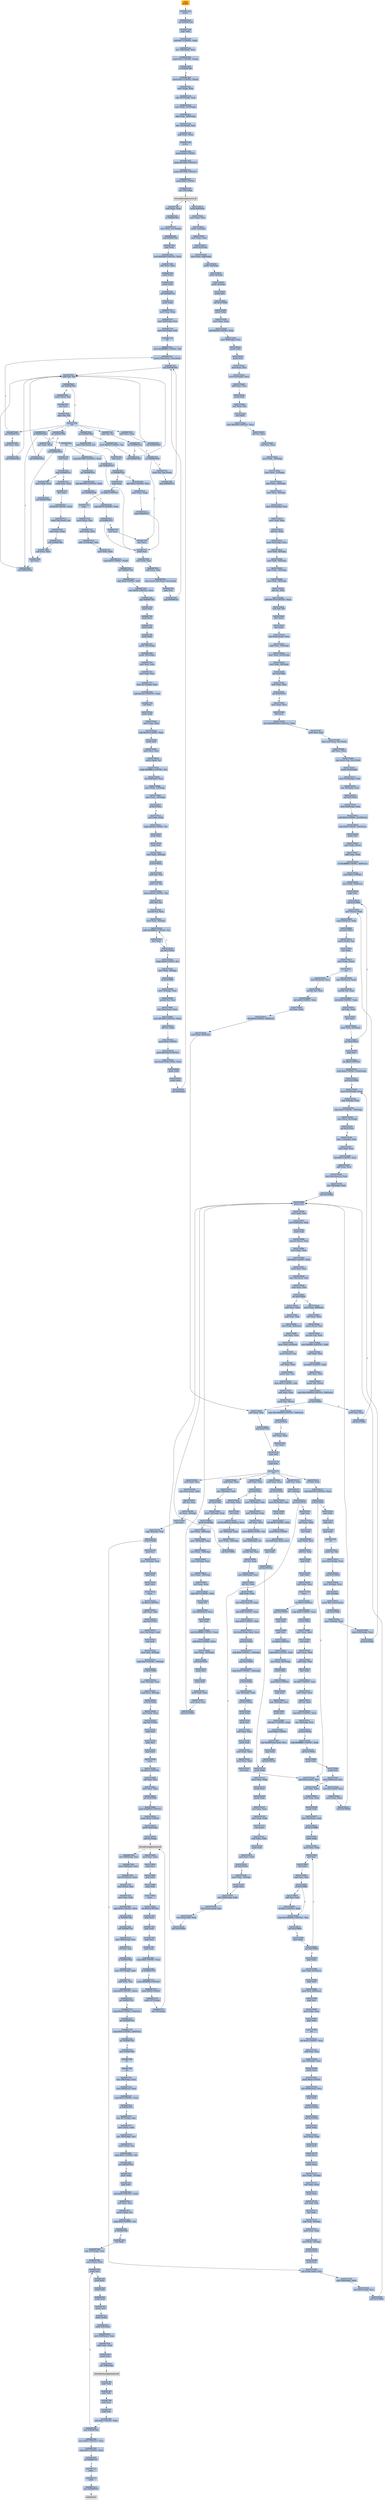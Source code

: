 digraph G {
node[shape=rectangle,style=filled,fillcolor=lightsteelblue,color=lightsteelblue]
bgcolor="transparent"
a0x004872a1pushfl_[label="start\npushfl ",color="lightgrey",fillcolor="orange"];
a0x004872a2pusha_[label="0x004872a2\npusha "];
a0x004872a3call_0x004872a8[label="0x004872a3\ncall 0x004872a8"];
a0x004872a8popl_ebp[label="0x004872a8\npopl %ebp"];
a0x004872a9subl_0x7UINT8_ebp[label="0x004872a9\nsubl $0x7<UINT8>, %ebp"];
a0x004872acleal__549ebp__eax[label="0x004872ac\nleal -549(%ebp), %eax"];
a0x004872b2cmpb_0x1UINT8_eax_[label="0x004872b2\ncmpb $0x1<UINT8>, (%eax)"];
a0x004872b5je_0x004874fd[label="0x004872b5\nje 0x004874fd"];
a0x004872bbmovb_0x1UINT8_eax_[label="0x004872bb\nmovb $0x1<UINT8>, (%eax)"];
a0x004872bemovl_ebp_edx[label="0x004872be\nmovl %ebp, %edx"];
a0x004872c0subl__657ebp__edx[label="0x004872c0\nsubl -657(%ebp), %edx"];
a0x004872c6movl_edx__657ebp_[label="0x004872c6\nmovl %edx, -657(%ebp)"];
a0x004872ccaddl_edx__609ebp_[label="0x004872cc\naddl %edx, -609(%ebp)"];
a0x004872d2leal__541ebp__esi[label="0x004872d2\nleal -541(%ebp), %esi"];
a0x004872d8addl_edx_esi_[label="0x004872d8\naddl %edx, (%esi)"];
a0x004872dapusha_[label="0x004872da\npusha "];
a0x004872dbpushl_0x40UINT8[label="0x004872db\npushl $0x40<UINT8>"];
a0x004872ddpushl_0x1000UINT32[label="0x004872dd\npushl $0x1000<UINT32>"];
a0x004872e2pushl_0x1000UINT32[label="0x004872e2\npushl $0x1000<UINT32>"];
a0x004872e7pushl_0x0UINT8[label="0x004872e7\npushl $0x0<UINT8>"];
a0x004872e9call__505ebp_[label="0x004872e9\ncall -505(%ebp)"];
VirtualAlloc_kernel32_dll[label="VirtualAlloc@kernel32.dll",color="lightgrey",fillcolor="lightgrey"];
a0x004872eftestl_eax_eax[label="0x004872ef\ntestl %eax, %eax"];
a0x004872f1je_0x00487661[label="0x004872f1\nje 0x00487661"];
a0x004872f7movl_eax__617ebp_[label="0x004872f7\nmovl %eax, -617(%ebp)"];
a0x004872fdcall_0x00487302[label="0x004872fd\ncall 0x00487302"];
a0x00487302popl_ebx[label="0x00487302\npopl %ebx"];
a0x00487303movl_0x368UINT32_ecx[label="0x00487303\nmovl $0x368<UINT32>, %ecx"];
a0x00487308adcl_ecx_ebx[label="0x00487308\nadcl %ecx, %ebx"];
a0x0048730apushl_eax[label="0x0048730a\npushl %eax"];
a0x0048730bpushl_ebx[label="0x0048730b\npushl %ebx"];
a0x0048730ccall_0x004875c2[label="0x0048730c\ncall 0x004875c2"];
a0x004875c2pushl_ebp[label="0x004875c2\npushl %ebp"];
a0x004875c3movl_esp_ebp[label="0x004875c3\nmovl %esp, %ebp"];
a0x004875c5movl_0x8ebp__esi[label="0x004875c5\nmovl 0x8(%ebp), %esi"];
a0x004875c8movl_0xcebp__edi[label="0x004875c8\nmovl 0xc(%ebp), %edi"];
a0x004875cbcld_[label="0x004875cb\ncld "];
a0x004875ccmovb_0xffffff80UINT8_dl[label="0x004875cc\nmovb $0xffffff80<UINT8>, %dl"];
a0x004875cemovsb_ds_esi__es_edi_[label="0x004875ce\nmovsb %ds:(%esi), %es:(%edi)"];
a0x004875cfcall_0x00487641[label="0x004875cf\ncall 0x00487641"];
a0x00487641addb_dl_dl[label="0x00487641\naddb %dl, %dl"];
a0x00487643jne_0x0048764a[label="0x00487643\njne 0x0048764a"];
a0x00487645movb_esi__dl[label="0x00487645\nmovb (%esi), %dl"];
a0x00487647incl_esi[label="0x00487647\nincl %esi"];
a0x00487648adcb_dl_dl[label="0x00487648\nadcb %dl, %dl"];
a0x0048764aret[label="0x0048764a\nret"];
a0x004875d4jae_0x004875ce[label="0x004875d4\njae 0x004875ce"];
a0x004875d6xorl_ecx_ecx[label="0x004875d6\nxorl %ecx, %ecx"];
a0x004875d8call_0x00487641[label="0x004875d8\ncall 0x00487641"];
a0x004875ddjae_0x004875f8[label="0x004875dd\njae 0x004875f8"];
a0x004875dfxorl_eax_eax[label="0x004875df\nxorl %eax, %eax"];
a0x004875e1call_0x00487641[label="0x004875e1\ncall 0x00487641"];
a0x004875e6jae_0x00487609[label="0x004875e6\njae 0x00487609"];
a0x004875e8movb_0x10UINT8_al[label="0x004875e8\nmovb $0x10<UINT8>, %al"];
a0x004875eacall_0x00487641[label="0x004875ea\ncall 0x00487641"];
a0x004875efadcb_al_al[label="0x004875ef\nadcb %al, %al"];
a0x004875f1jae_0x004875ea[label="0x004875f1\njae 0x004875ea"];
a0x004875f3jne_0x00487636[label="0x004875f3\njne 0x00487636"];
a0x004875f5stosb_al_es_edi_[label="0x004875f5\nstosb %al, %es:(%edi)"];
a0x004875f6jmp_0x004875cf[label="0x004875f6\njmp 0x004875cf"];
a0x00487609lodsb_ds_esi__al[label="0x00487609\nlodsb %ds:(%esi), %al"];
a0x0048760ashrl_eax[label="0x0048760a\nshrl %eax"];
a0x0048760cje_0x0048765d[label="0x0048760c\nje 0x0048765d"];
a0x0048760eadcl_0x2UINT8_ecx[label="0x0048760e\nadcl $0x2<UINT8>, %ecx"];
a0x00487611movl_eax_ebp[label="0x00487611\nmovl %eax, %ebp"];
a0x00487613jmp_0x00487637[label="0x00487613\njmp 0x00487637"];
a0x00487637pushl_esi[label="0x00487637\npushl %esi"];
a0x00487638movl_edi_esi[label="0x00487638\nmovl %edi, %esi"];
a0x0048763asubl_eax_esi[label="0x0048763a\nsubl %eax, %esi"];
a0x0048763crepz_movsb_ds_esi__es_edi_[label="0x0048763c\nrepz movsb %ds:(%esi), %es:(%edi)"];
a0x0048763epopl_esi[label="0x0048763e\npopl %esi"];
a0x0048763fjmp_0x004875cf[label="0x0048763f\njmp 0x004875cf"];
a0x00487636incl_ecx[label="0x00487636\nincl %ecx"];
a0x004875f8call_0x0048764d[label="0x004875f8\ncall 0x0048764d"];
a0x0048764dincl_ecx[label="0x0048764d\nincl %ecx"];
a0x0048764ecall_0x00487641[label="0x0048764e\ncall 0x00487641"];
a0x00487653adcl_ecx_ecx[label="0x00487653\nadcl %ecx, %ecx"];
a0x00487655call_0x00487641[label="0x00487655\ncall 0x00487641"];
a0x0048765ajb_0x0048764e[label="0x0048765a\njb 0x0048764e"];
a0x0048765cret[label="0x0048765c\nret"];
a0x004875fddecl_ecx[label="0x004875fd\ndecl %ecx"];
a0x004875feloop_0x00487615[label="0x004875fe\nloop 0x00487615"];
a0x00487615xchgl_eax_ecx[label="0x00487615\nxchgl %eax, %ecx"];
a0x00487616decl_eax[label="0x00487616\ndecl %eax"];
a0x00487617shll_0x8UINT8_eax[label="0x00487617\nshll $0x8<UINT8>, %eax"];
a0x0048761alodsb_ds_esi__al[label="0x0048761a\nlodsb %ds:(%esi), %al"];
a0x0048761bmovl_eax_ebp[label="0x0048761b\nmovl %eax, %ebp"];
a0x0048761dcall_0x0048764b[label="0x0048761d\ncall 0x0048764b"];
a0x0048764bxorl_ecx_ecx[label="0x0048764b\nxorl %ecx, %ecx"];
a0x00487622cmpl_0x7d00UINT32_eax[label="0x00487622\ncmpl $0x7d00<UINT32>, %eax"];
a0x00487627jae_0x00487635[label="0x00487627\njae 0x00487635"];
a0x00487629cmpl_0x500UINT32_eax[label="0x00487629\ncmpl $0x500<UINT32>, %eax"];
a0x0048762ejae_0x00487636[label="0x0048762e\njae 0x00487636"];
a0x00487630cmpl_0x7fUINT8_eax[label="0x00487630\ncmpl $0x7f<UINT8>, %eax"];
a0x00487633ja_0x00487637[label="0x00487633\nja 0x00487637"];
a0x00487635incl_ecx[label="0x00487635\nincl %ecx"];
a0x00487600movl_ebp_eax[label="0x00487600\nmovl %ebp, %eax"];
a0x00487602call_0x0048764b[label="0x00487602\ncall 0x0048764b"];
a0x00487607jmp_0x00487637[label="0x00487607\njmp 0x00487637"];
a0x0048765dpopl_ebp[label="0x0048765d\npopl %ebp"];
a0x0048765eret_0x8UINT16[label="0x0048765e\nret $0x8<UINT16>"];
a0x00487311popa_[label="0x00487311\npopa "];
a0x00487312movl_esi__esi[label="0x00487312\nmovl (%esi), %esi"];
a0x00487314movl_ebp_edi[label="0x00487314\nmovl %ebp, %edi"];
a0x00487316addl__673ebp__edi[label="0x00487316\naddl -673(%ebp), %edi"];
a0x0048731cmovl_edi_ebx[label="0x0048731c\nmovl %edi, %ebx"];
a0x0048731ecmpl_0x0UINT8_edi_[label="0x0048731e\ncmpl $0x0<UINT8>, (%edi)"];
a0x00487321jne_0x0048732d[label="0x00487321\njne 0x0048732d"];
a0x00487323addl_0x4UINT8_edi[label="0x00487323\naddl $0x4<UINT8>, %edi"];
a0x00487326movl_0x0UINT32_ecx[label="0x00487326\nmovl $0x0<UINT32>, %ecx"];
a0x0048732bjmp_0x00487343[label="0x0048732b\njmp 0x00487343"];
a0x00487343pushl_edi[label="0x00487343\npushl %edi"];
a0x00487344pushl_ecx[label="0x00487344\npushl %ecx"];
a0x00487345pushl_edx[label="0x00487345\npushl %edx"];
a0x00487346pushl_ebx[label="0x00487346\npushl %ebx"];
a0x00487347pushl__501ebp_[label="0x00487347\npushl -501(%ebp)"];
a0x0048734dpushl__505ebp_[label="0x0048734d\npushl -505(%ebp)"];
a0x00487353movl_esi_edx[label="0x00487353\nmovl %esi, %edx"];
a0x00487355movl_edi_ecx[label="0x00487355\nmovl %edi, %ecx"];
a0x00487357movl__617ebp__eax[label="0x00487357\nmovl -617(%ebp), %eax"];
a0x0048735daddl_0x5aaUINT32_eax[label="0x0048735d\naddl $0x5aa<UINT32>, %eax"];
a0x00487362call_eax[label="0x00487362\ncall %eax"];
a0x035705aapushl_ebp[label="0x035705aa\npushl %ebp"];
a0x035705abmovl_esp_ebp[label="0x035705ab\nmovl %esp, %ebp"];
a0x035705adsubl_0x10UINT8_esp[label="0x035705ad\nsubl $0x10<UINT8>, %esp"];
a0x035705b0pushl_edi[label="0x035705b0\npushl %edi"];
a0x035705b1movl_ecx_edi[label="0x035705b1\nmovl %ecx, %edi"];
a0x035705b3movb_edi__cl[label="0x035705b3\nmovb (%edi), %cl"];
a0x035705b5cmpb_0xffffffe1UINT8_cl[label="0x035705b5\ncmpb $0xffffffe1<UINT8>, %cl"];
a0x035705b8leal_0xdedi__eax[label="0x035705b8\nleal 0xd(%edi), %eax"];
a0x035705bbmovl_edx__12ebp_[label="0x035705bb\nmovl %edx, -12(%ebp)"];
a0x035705bemovl_eax__16ebp_[label="0x035705be\nmovl %eax, -16(%ebp)"];
a0x035705c1jb_0x35705ca[label="0x035705c1\njb 0x35705ca"];
a0x035705caxorl_edx_edx[label="0x035705ca\nxorl %edx, %edx"];
a0x035705cccmpb_0x2dUINT8_cl[label="0x035705cc\ncmpb $0x2d<UINT8>, %cl"];
a0x035705cfpushl_ebx[label="0x035705cf\npushl %ebx"];
a0x035705d0pushl_esi[label="0x035705d0\npushl %esi"];
a0x035705d1movl_edx__8ebp_[label="0x035705d1\nmovl %edx, -8(%ebp)"];
a0x035705d4jb_0x35705ea[label="0x035705d4\njb 0x35705ea"];
a0x035705d6xorb_ah_ah[label="0x035705d6\nxorb %ah, %ah"];
a0x035705d8movb_cl_al[label="0x035705d8\nmovb %cl, %al"];
a0x035705damovb_0x2dUINT8_bl[label="0x035705da\nmovb $0x2d<UINT8>, %bl"];
a0x035705dcdivb_bl_al[label="0x035705dc\ndivb %bl, %al"];
a0x035705demovzbl_al_eax[label="0x035705de\nmovzbl %al, %eax"];
a0x035705e1movl_eax__8ebp_[label="0x035705e1\nmovl %eax, -8(%ebp)"];
a0x035705e4addb_0xffffffd3UINT8_cl[label="0x035705e4\naddb $0xffffffd3<UINT8>, %cl"];
a0x035705e7decl_eax[label="0x035705e7\ndecl %eax"];
a0x035705e8jne_0x35705e4[label="0x035705e8\njne 0x35705e4"];
a0x035705eacmpb_0x9UINT8_cl[label="0x035705ea\ncmpb $0x9<UINT8>, %cl"];
a0x035705edmovl_edx__4ebp_[label="0x035705ed\nmovl %edx, -4(%ebp)"];
a0x035705f0jb_0x3570606[label="0x035705f0\njb 0x3570606"];
a0x03570606movl__4ebp__eax[label="0x03570606\nmovl -4(%ebp), %eax"];
a0x03570609movzbl_cl_esi[label="0x03570609\nmovzbl %cl, %esi"];
a0x0357060cleal_esieax__ecx[label="0x0357060c\nleal (%esi,%eax), %ecx"];
a0x0357060fmovl_0x300UINT32_ebx[label="0x0357060f\nmovl $0x300<UINT32>, %ebx"];
a0x03570614shll_cl_ebx[label="0x03570614\nshll %cl, %ebx"];
a0x03570616pushl_0x4UINT8[label="0x03570616\npushl $0x4<UINT8>"];
a0x03570618pushl_0x1000UINT32[label="0x03570618\npushl $0x1000<UINT32>"];
a0x0357061dleal_0xe6cebxebx__ebx[label="0x0357061d\nleal 0xe6c(%ebx,%ebx), %ebx"];
a0x03570624pushl_ebx[label="0x03570624\npushl %ebx"];
a0x03570625pushl_edx[label="0x03570625\npushl %edx"];
a0x03570626call_0x8ebp_[label="0x03570626\ncall 0x8(%ebp)"];
a0x03570629pushl_0x9edi_[label="0x03570629\npushl 0x9(%edi)"];
a0x0357062cmovl_eax_ecx[label="0x0357062c\nmovl %eax, %ecx"];
a0x0357062epushl__12ebp_[label="0x0357062e\npushl -12(%ebp)"];
a0x03570631movl_ebx_edx[label="0x03570631\nmovl %ebx, %edx"];
a0x03570633pushl_0x5edi_[label="0x03570633\npushl 0x5(%edi)"];
a0x03570636movl_ecx_0x8ebp_[label="0x03570636\nmovl %ecx, 0x8(%ebp)"];
a0x03570639pushl__16ebp_[label="0x03570639\npushl -16(%ebp)"];
a0x0357063cpushl__8ebp_[label="0x0357063c\npushl -8(%ebp)"];
a0x0357063fpushl__4ebp_[label="0x0357063f\npushl -4(%ebp)"];
a0x03570642pushl_esi[label="0x03570642\npushl %esi"];
a0x03570643call_0x3570298[label="0x03570643\ncall 0x3570298"];
a0x03570298pushl_ebp[label="0x03570298\npushl %ebp"];
a0x03570299movl_esp_ebp[label="0x03570299\nmovl %esp, %ebp"];
a0x0357029bsubl_0x38UINT8_esp[label="0x0357029b\nsubl $0x38<UINT8>, %esp"];
a0x0357029emovl_0x8ebp__eax[label="0x0357029e\nmovl 0x8(%ebp), %eax"];
a0x035702a1pushl_ebx[label="0x035702a1\npushl %ebx"];
a0x035702a2pushl_esi[label="0x035702a2\npushl %esi"];
a0x035702a3movl_ecx_esi[label="0x035702a3\nmovl %ecx, %esi"];
a0x035702a5movl_0xcebp__ecx[label="0x035702a5\nmovl 0xc(%ebp), %ecx"];
a0x035702a8addl_eax_ecx[label="0x035702a8\naddl %eax, %ecx"];
a0x035702aapushl_edi[label="0x035702aa\npushl %edi"];
a0x035702abxorl_edi_edi[label="0x035702ab\nxorl %edi, %edi"];
a0x035702adincl_edi[label="0x035702ad\nincl %edi"];
a0x035702aemovl_0x300UINT32_eax[label="0x035702ae\nmovl $0x300<UINT32>, %eax"];
a0x035702b3shll_cl_eax[label="0x035702b3\nshll %cl, %eax"];
a0x035702b5xorl_ecx_ecx[label="0x035702b5\nxorl %ecx, %ecx"];
a0x035702b7movl_edx__32ebp_[label="0x035702b7\nmovl %edx, -32(%ebp)"];
a0x035702bamovl_ecx__12ebp_[label="0x035702ba\nmovl %ecx, -12(%ebp)"];
a0x035702bdmovl_ecx__24ebp_[label="0x035702bd\nmovl %ecx, -24(%ebp)"];
a0x035702c0movl_ecx__4ebp_[label="0x035702c0\nmovl %ecx, -4(%ebp)"];
a0x035702c3movl_0x10ebp__ecx[label="0x035702c3\nmovl 0x10(%ebp), %ecx"];
a0x035702c6movl_edi_edx[label="0x035702c6\nmovl %edi, %edx"];
a0x035702c8shll_cl_edx[label="0x035702c8\nshll %cl, %edx"];
a0x035702camovl_0xcebp__ecx[label="0x035702ca\nmovl 0xc(%ebp), %ecx"];
a0x035702cdmovl_edi__8ebp_[label="0x035702cd\nmovl %edi, -8(%ebp)"];
a0x035702d0movl_edi__20ebp_[label="0x035702d0\nmovl %edi, -20(%ebp)"];
a0x035702d3movl_edi__16ebp_[label="0x035702d3\nmovl %edi, -16(%ebp)"];
a0x035702d6movl_edi__28ebp_[label="0x035702d6\nmovl %edi, -28(%ebp)"];
a0x035702d9shll_cl_edi[label="0x035702d9\nshll %cl, %edi"];
a0x035702dbaddl_0x736UINT32_eax[label="0x035702db\naddl $0x736<UINT32>, %eax"];
a0x035702e0xorb_bl_bl[label="0x035702e0\nxorb %bl, %bl"];
a0x035702e2decl_edx[label="0x035702e2\ndecl %edx"];
a0x035702e3decl_edi[label="0x035702e3\ndecl %edi"];
a0x035702e4leal_eaxeax__ecx[label="0x035702e4\nleal (%eax,%eax), %ecx"];
a0x035702e7cmpl_ecx__32ebp_[label="0x035702e7\ncmpl %ecx, -32(%ebp)"];
a0x035702eamovl_edx_0x10ebp_[label="0x035702ea\nmovl %edx, 0x10(%ebp)"];
a0x035702edmovl_edi__36ebp_[label="0x035702ed\nmovl %edi, -36(%ebp)"];
a0x035702f0jae_0x35702fa[label="0x035702f0\njae 0x35702fa"];
a0x035702fatestl_eax_eax[label="0x035702fa\ntestl %eax, %eax"];
a0x035702fcjbe_0x3570310[label="0x035702fc\njbe 0x3570310"];
a0x035702femovl_eax_ecx[label="0x035702fe\nmovl %eax, %ecx"];
a0x03570300shrl_ecx[label="0x03570300\nshrl %ecx"];
a0x03570302movl_0x4000400UINT32_eax[label="0x03570302\nmovl $0x4000400<UINT32>, %eax"];
a0x03570307movl_esi_edi[label="0x03570307\nmovl %esi, %edi"];
a0x03570309repz_stosl_eax_es_edi_[label="0x03570309\nrepz stosl %eax, %es:(%edi)"];
a0x0357030badcl_ecx_ecx[label="0x0357030b\nadcl %ecx, %ecx"];
a0x0357030drepz_stosw_ax_es_edi_[label="0x0357030d\nrepz stosw %ax, %es:(%edi)"];
a0x03570310pushl_0x18ebp_[label="0x03570310\npushl 0x18(%ebp)"];
a0x03570313movl_0x14ebp__edx[label="0x03570313\nmovl 0x14(%ebp), %edx"];
a0x03570316leal__56ebp__ecx[label="0x03570316\nleal -56(%ebp), %ecx"];
a0x03570319call_0x3570018[label="0x03570319\ncall 0x3570018"];
a0x03570018movl_0x4esp__eax[label="0x03570018\nmovl 0x4(%esp), %eax"];
a0x0357001candl_0x0UINT8_0x10ecx_[label="0x0357001c\nandl $0x0<UINT8>, 0x10(%ecx)"];
a0x03570020andl_0x0UINT8_0xcecx_[label="0x03570020\nandl $0x0<UINT8>, 0xc(%ecx)"];
a0x03570024pushl_esi[label="0x03570024\npushl %esi"];
a0x03570025movl_edx_ecx_[label="0x03570025\nmovl %edx, (%ecx)"];
a0x03570027addl_eax_edx[label="0x03570027\naddl %eax, %edx"];
a0x03570029orl_0xffffffffUINT8_0x8ecx_[label="0x03570029\norl $0xffffffff<UINT8>, 0x8(%ecx)"];
a0x0357002dpushl_0x5UINT8[label="0x0357002d\npushl $0x5<UINT8>"];
a0x0357002fmovl_edx_0x4ecx_[label="0x0357002f\nmovl %edx, 0x4(%ecx)"];
a0x03570032popl_esi[label="0x03570032\npopl %esi"];
a0x03570033call_0x3570001[label="0x03570033\ncall 0x3570001"];
a0x03570001movl_ecx__edx[label="0x03570001\nmovl (%ecx), %edx"];
a0x03570003cmpl_0x4ecx__edx[label="0x03570003\ncmpl 0x4(%ecx), %edx"];
a0x03570006jne_0x3570012[label="0x03570006\njne 0x3570012"];
a0x03570012movb_edx__al[label="0x03570012\nmovb (%edx), %al"];
a0x03570014incl_edx[label="0x03570014\nincl %edx"];
a0x03570015movl_edx_ecx_[label="0x03570015\nmovl %edx, (%ecx)"];
a0x03570017ret[label="0x03570017\nret"];
a0x03570038movl_0xcecx__edx[label="0x03570038\nmovl 0xc(%ecx), %edx"];
a0x0357003bmovzbl_al_eax[label="0x0357003b\nmovzbl %al, %eax"];
a0x0357003eshll_0x8UINT8_edx[label="0x0357003e\nshll $0x8<UINT8>, %edx"];
a0x03570041orl_edx_eax[label="0x03570041\norl %edx, %eax"];
a0x03570043decl_esi[label="0x03570043\ndecl %esi"];
a0x03570044movl_eax_0xcecx_[label="0x03570044\nmovl %eax, 0xc(%ecx)"];
a0x03570047jne_0x3570033[label="0x03570047\njne 0x3570033"];
a0x03570049popl_esi[label="0x03570049\npopl %esi"];
a0x0357004aret_0x4UINT16[label="0x0357004a\nret $0x4<UINT16>"];
a0x0357031ecmpl_0x0UINT8_0x20ebp_[label="0x0357031e\ncmpl $0x0<UINT8>, 0x20(%ebp)"];
a0x03570322jbe_0x3570598[label="0x03570322\njbe 0x3570598"];
a0x03570328movl_0x10ebp__eax[label="0x03570328\nmovl 0x10(%ebp), %eax"];
a0x0357032bandl__4ebp__eax[label="0x0357032b\nandl -4(%ebp), %eax"];
a0x0357032ecmpl_0x0UINT8__40ebp_[label="0x0357032e\ncmpl $0x0<UINT8>, -40(%ebp)"];
a0x03570332movl_eax_0xcebp_[label="0x03570332\nmovl %eax, 0xc(%ebp)"];
a0x03570335jne_0x35705a1[label="0x03570335\njne 0x35705a1"];
a0x0357033bmovl__12ebp__edi[label="0x0357033b\nmovl -12(%ebp), %edi"];
a0x0357033emovl_edi_ecx[label="0x0357033e\nmovl %edi, %ecx"];
a0x03570340shll_0x4UINT8_ecx[label="0x03570340\nshll $0x4<UINT8>, %ecx"];
a0x03570343addl_eax_ecx[label="0x03570343\naddl %eax, %ecx"];
a0x03570345leal_esiecx2__ecx[label="0x03570345\nleal (%esi,%ecx,2), %ecx"];
a0x03570348leal__56ebp__edx[label="0x03570348\nleal -56(%ebp), %edx"];
a0x0357034bcall_0x3570094[label="0x0357034b\ncall 0x3570094"];
a0x03570094pushl_esi[label="0x03570094\npushl %esi"];
a0x03570095movl_edx_esi[label="0x03570095\nmovl %edx, %esi"];
a0x03570097movl_0x8esi__edx[label="0x03570097\nmovl 0x8(%esi), %edx"];
a0x0357009apushl_edi[label="0x0357009a\npushl %edi"];
a0x0357009bmovzwl_ecx__edi[label="0x0357009b\nmovzwl (%ecx), %edi"];
a0x0357009emovl_edx_eax[label="0x0357009e\nmovl %edx, %eax"];
a0x035700a0shrl_0xbUINT8_eax[label="0x035700a0\nshrl $0xb<UINT8>, %eax"];
a0x035700a3imull_edi_eax[label="0x035700a3\nimull %edi, %eax"];
a0x035700a6movl_0xcesi__edi[label="0x035700a6\nmovl 0xc(%esi), %edi"];
a0x035700a9cmpl_eax_edi[label="0x035700a9\ncmpl %eax, %edi"];
a0x035700abjae_0x35700ed[label="0x035700ab\njae 0x35700ed"];
a0x035700admovl_eax_0x8esi_[label="0x035700ad\nmovl %eax, 0x8(%esi)"];
a0x035700b0xorl_eax_eax[label="0x035700b0\nxorl %eax, %eax"];
a0x035700b2movw_ecx__ax[label="0x035700b2\nmovw (%ecx), %ax"];
a0x035700b5movzwl_ax_edx[label="0x035700b5\nmovzwl %ax, %edx"];
a0x035700b8movl_0x800UINT32_edi[label="0x035700b8\nmovl $0x800<UINT32>, %edi"];
a0x035700bdsubl_edx_edi[label="0x035700bd\nsubl %edx, %edi"];
a0x035700bfsarl_0x5UINT8_edi[label="0x035700bf\nsarl $0x5<UINT8>, %edi"];
a0x035700c2addl_eax_edi[label="0x035700c2\naddl %eax, %edi"];
a0x035700c4movw_di_ecx_[label="0x035700c4\nmovw %di, (%ecx)"];
a0x035700c7cmpl_0x1000000UINT32_0x8esi_[label="0x035700c7\ncmpl $0x1000000<UINT32>, 0x8(%esi)"];
a0x035700cejae_0x35700e9[label="0x035700ce\njae 0x35700e9"];
a0x035700e9xorl_eax_eax[label="0x035700e9\nxorl %eax, %eax"];
a0x035700ebjmp_0x357012f[label="0x035700eb\njmp 0x357012f"];
a0x0357012fpopl_edi[label="0x0357012f\npopl %edi"];
a0x03570130popl_esi[label="0x03570130\npopl %esi"];
a0x03570131ret[label="0x03570131\nret"];
a0x03570350testl_eax_eax[label="0x03570350\ntestl %eax, %eax"];
a0x03570352jne_0x35703ca[label="0x03570352\njne 0x35703ca"];
a0x03570354movl__36ebp__edx[label="0x03570354\nmovl -36(%ebp), %edx"];
a0x03570357andl__4ebp__edx[label="0x03570357\nandl -4(%ebp), %edx"];
a0x0357035axorl_ecx_ecx[label="0x0357035a\nxorl %ecx, %ecx"];
a0x0357035cmovb_0x8UINT8_cl[label="0x0357035c\nmovb $0x8<UINT8>, %cl"];
a0x0357035esubb_0x8ebp__cl[label="0x0357035e\nsubb 0x8(%ebp), %cl"];
a0x03570361movzbl_bl_eax[label="0x03570361\nmovzbl %bl, %eax"];
a0x03570364shrl_cl_eax[label="0x03570364\nshrl %cl, %eax"];
a0x03570366movl_0x8ebp__ecx[label="0x03570366\nmovl 0x8(%ebp), %ecx"];
a0x03570369shll_cl_edx[label="0x03570369\nshll %cl, %edx"];
a0x0357036baddl_edx_eax[label="0x0357036b\naddl %edx, %eax"];
a0x0357036dleal_eaxeax2__eax[label="0x0357036d\nleal (%eax,%eax,2), %eax"];
a0x03570370shll_0x9UINT8_eax[label="0x03570370\nshll $0x9<UINT8>, %eax"];
a0x03570373cmpl_0x4UINT8_edi[label="0x03570373\ncmpl $0x4<UINT8>, %edi"];
a0x03570376leal_0xe6ceaxesi__ecx[label="0x03570376\nleal 0xe6c(%eax,%esi), %ecx"];
a0x0357037djnl_0x3570385[label="0x0357037d\njnl 0x3570385"];
a0x0357037fandl_0x0UINT8__12ebp_[label="0x0357037f\nandl $0x0<UINT8>, -12(%ebp)"];
a0x03570383jmp_0x3570395[label="0x03570383\njmp 0x3570395"];
a0x03570395cmpl_0x0UINT8__24ebp_[label="0x03570395\ncmpl $0x0<UINT8>, -24(%ebp)"];
a0x03570399je_0x35703bb[label="0x03570399\nje 0x35703bb"];
a0x035703bbleal__56ebp__edx[label="0x035703bb\nleal -56(%ebp), %edx"];
a0x035703becall_0x35701ae[label="0x035703be\ncall 0x35701ae"];
a0x035701aepushl_ebx[label="0x035701ae\npushl %ebx"];
a0x035701afpushl_esi[label="0x035701af\npushl %esi"];
a0x035701b0xorl_eax_eax[label="0x035701b0\nxorl %eax, %eax"];
a0x035701b2pushl_edi[label="0x035701b2\npushl %edi"];
a0x035701b3movl_edx_ebx[label="0x035701b3\nmovl %edx, %ebx"];
a0x035701b5movl_ecx_edi[label="0x035701b5\nmovl %ecx, %edi"];
a0x035701b7incl_eax[label="0x035701b7\nincl %eax"];
a0x035701b8leal_eaxeax__esi[label="0x035701b8\nleal (%eax,%eax), %esi"];
a0x035701bbleal_esiedi__ecx[label="0x035701bb\nleal (%esi,%edi), %ecx"];
a0x035701bemovl_ebx_edx[label="0x035701be\nmovl %ebx, %edx"];
a0x035701c0call_0x3570094[label="0x035701c0\ncall 0x3570094"];
a0x035701c5orl_esi_eax[label="0x035701c5\norl %esi, %eax"];
a0x035701c7cmpl_0x100UINT32_eax[label="0x035701c7\ncmpl $0x100<UINT32>, %eax"];
a0x035701ccjl_0x35701b8[label="0x035701cc\njl 0x35701b8"];
a0x035700edsubl_eax_edx[label="0x035700ed\nsubl %eax, %edx"];
a0x035700efsubl_eax_edi[label="0x035700ef\nsubl %eax, %edi"];
a0x035700f1movl_edx_0x8esi_[label="0x035700f1\nmovl %edx, 0x8(%esi)"];
a0x035700f4xorl_eax_eax[label="0x035700f4\nxorl %eax, %eax"];
a0x035700f6movl_edi_0xcesi_[label="0x035700f6\nmovl %edi, 0xc(%esi)"];
a0x035700f9movw_ecx__ax[label="0x035700f9\nmovw (%ecx), %ax"];
a0x035700fcxorl_edx_edx[label="0x035700fc\nxorl %edx, %edx"];
a0x035700femovw_ax_dx[label="0x035700fe\nmovw %ax, %dx"];
a0x03570101shrw_0x5UINT8_dx[label="0x03570101\nshrw $0x5<UINT8>, %dx"];
a0x03570105subl_edx_eax[label="0x03570105\nsubl %edx, %eax"];
a0x03570107movw_ax_ecx_[label="0x03570107\nmovw %ax, (%ecx)"];
a0x0357010acmpl_0x1000000UINT32_0x8esi_[label="0x0357010a\ncmpl $0x1000000<UINT32>, 0x8(%esi)"];
a0x03570111jae_0x357012c[label="0x03570111\njae 0x357012c"];
a0x0357012cxorl_eax_eax[label="0x0357012c\nxorl %eax, %eax"];
a0x0357012eincl_eax[label="0x0357012e\nincl %eax"];
a0x035701cepopl_edi[label="0x035701ce\npopl %edi"];
a0x035701cfpopl_esi[label="0x035701cf\npopl %esi"];
a0x035701d0popl_ebx[label="0x035701d0\npopl %ebx"];
a0x035701d1ret[label="0x035701d1\nret"];
a0x035703c3movb_al_bl[label="0x035703c3\nmovb %al, %bl"];
a0x035703c5movl_0x1cebp__eax[label="0x035703c5\nmovl 0x1c(%ebp), %eax"];
a0x035703c8jmp_0x3570434[label="0x035703c8\njmp 0x3570434"];
a0x03570434movl__4ebp__ecx[label="0x03570434\nmovl -4(%ebp), %ecx"];
a0x03570437incl__4ebp_[label="0x03570437\nincl -4(%ebp)"];
a0x0357043amovb_bl_ecxeax_[label="0x0357043a\nmovb %bl, (%ecx,%eax)"];
a0x0357043djmp_0x357058c[label="0x0357043d\njmp 0x357058c"];
a0x0357058cmovl__4ebp__eax[label="0x0357058c\nmovl -4(%ebp), %eax"];
a0x0357058fcmpl_0x20ebp__eax[label="0x0357058f\ncmpl 0x20(%ebp), %eax"];
a0x03570592jb_0x3570328[label="0x03570592\njb 0x3570328"];
a0x035700d0movl_esi_ecx[label="0x035700d0\nmovl %esi, %ecx"];
a0x035700d2call_0x3570001[label="0x035700d2\ncall 0x3570001"];
a0x035700d7movl_0xcesi__ecx[label="0x035700d7\nmovl 0xc(%esi), %ecx"];
a0x035700damovzbl_al_eax[label="0x035700da\nmovzbl %al, %eax"];
a0x035700ddshll_0x8UINT8_ecx[label="0x035700dd\nshll $0x8<UINT8>, %ecx"];
a0x035700e0orl_ecx_eax[label="0x035700e0\norl %ecx, %eax"];
a0x035700e2shll_0x8UINT8_0x8esi_[label="0x035700e2\nshll $0x8<UINT8>, 0x8(%esi)"];
a0x035700e6movl_eax_0xcesi_[label="0x035700e6\nmovl %eax, 0xc(%esi)"];
a0x035703caxorl_ebx_ebx[label="0x035703ca\nxorl %ebx, %ebx"];
a0x035703ccincl_ebx[label="0x035703cc\nincl %ebx"];
a0x035703cdleal_0x180esiedi2__ecx[label="0x035703cd\nleal 0x180(%esi,%edi,2), %ecx"];
a0x035703d4leal__56ebp__edx[label="0x035703d4\nleal -56(%ebp), %edx"];
a0x035703d7movl_ebx__24ebp_[label="0x035703d7\nmovl %ebx, -24(%ebp)"];
a0x035703dacall_0x3570094[label="0x035703da\ncall 0x3570094"];
a0x035703dfcmpl_ebx_eax[label="0x035703df\ncmpl %ebx, %eax"];
a0x035703e1leal__56ebp__edx[label="0x035703e1\nleal -56(%ebp), %edx"];
a0x035703e4jne_0x35704b1[label="0x035703e4\njne 0x35704b1"];
a0x035704b1movl__16ebp__eax[label="0x035704b1\nmovl -16(%ebp), %eax"];
a0x035704b4pushl_0xcebp_[label="0x035704b4\npushl 0xc(%ebp)"];
a0x035704b7movl_eax__28ebp_[label="0x035704b7\nmovl %eax, -28(%ebp)"];
a0x035704bamovl__20ebp__eax[label="0x035704ba\nmovl -20(%ebp), %eax"];
a0x035704bdmovl_eax__16ebp_[label="0x035704bd\nmovl %eax, -16(%ebp)"];
a0x035704c0movl__8ebp__eax[label="0x035704c0\nmovl -8(%ebp), %eax"];
a0x035704c3movl_eax__20ebp_[label="0x035704c3\nmovl %eax, -20(%ebp)"];
a0x035704c6xorl_eax_eax[label="0x035704c6\nxorl %eax, %eax"];
a0x035704c8cmpl_0x7UINT8_edi[label="0x035704c8\ncmpl $0x7<UINT8>, %edi"];
a0x035704cbsetge_al[label="0x035704cb\nsetge %al"];
a0x035704celeal_0x664esi__ecx[label="0x035704ce\nleal 0x664(%esi), %ecx"];
a0x035704d4decl_eax[label="0x035704d4\ndecl %eax"];
a0x035704d5andl_0xfffffffdUINT8_eax[label="0x035704d5\nandl $0xfffffffd<UINT8>, %eax"];
a0x035704d8addl_0xaUINT8_eax[label="0x035704d8\naddl $0xa<UINT8>, %eax"];
a0x035704dbmovl_eax__12ebp_[label="0x035704db\nmovl %eax, -12(%ebp)"];
a0x035704decall_0x3570233[label="0x035704de\ncall 0x3570233"];
a0x03570233pushl_esi[label="0x03570233\npushl %esi"];
a0x03570234pushl_edi[label="0x03570234\npushl %edi"];
a0x03570235movl_edx_edi[label="0x03570235\nmovl %edx, %edi"];
a0x03570237movl_ecx_esi[label="0x03570237\nmovl %ecx, %esi"];
a0x03570239call_0x3570094[label="0x03570239\ncall 0x3570094"];
a0x0357023etestl_eax_eax[label="0x0357023e\ntestl %eax, %eax"];
a0x03570240jne_0x3570258[label="0x03570240\njne 0x3570258"];
a0x03570242movl_0xcesp__eax[label="0x03570242\nmovl 0xc(%esp), %eax"];
a0x03570246pushl_edi[label="0x03570246\npushl %edi"];
a0x03570247shll_0x4UINT8_eax[label="0x03570247\nshll $0x4<UINT8>, %eax"];
a0x0357024apushl_0x3UINT8[label="0x0357024a\npushl $0x3<UINT8>"];
a0x0357024cleal_0x4eaxesi__ecx[label="0x0357024c\nleal 0x4(%eax,%esi), %ecx"];
a0x03570250popl_edx[label="0x03570250\npopl %edx"];
a0x03570251call_0x3570132[label="0x03570251\ncall 0x3570132"];
a0x03570132pushl_ebp[label="0x03570132\npushl %ebp"];
a0x03570133movl_esp_ebp[label="0x03570133\nmovl %esp, %ebp"];
a0x03570135pushl_ecx[label="0x03570135\npushl %ecx"];
a0x03570136pushl_ebx[label="0x03570136\npushl %ebx"];
a0x03570137xorl_eax_eax[label="0x03570137\nxorl %eax, %eax"];
a0x03570139movl_edx_ebx[label="0x03570139\nmovl %edx, %ebx"];
a0x0357013bincl_eax[label="0x0357013b\nincl %eax"];
a0x0357013ctestl_ebx_ebx[label="0x0357013c\ntestl %ebx, %ebx"];
a0x0357013epushl_edi[label="0x0357013e\npushl %edi"];
a0x0357013fmovl_ecx_edi[label="0x0357013f\nmovl %ecx, %edi"];
a0x03570141jle_0x357015d[label="0x03570141\njle 0x357015d"];
a0x03570143movl_ebx__4ebp_[label="0x03570143\nmovl %ebx, -4(%ebp)"];
a0x03570146pushl_esi[label="0x03570146\npushl %esi"];
a0x03570147movl_0x8ebp__edx[label="0x03570147\nmovl 0x8(%ebp), %edx"];
a0x0357014aleal_eaxeax__esi[label="0x0357014a\nleal (%eax,%eax), %esi"];
a0x0357014dleal_esiedi__ecx[label="0x0357014d\nleal (%esi,%edi), %ecx"];
a0x03570150call_0x3570094[label="0x03570150\ncall 0x3570094"];
a0x03570155addl_esi_eax[label="0x03570155\naddl %esi, %eax"];
a0x03570157decl__4ebp_[label="0x03570157\ndecl -4(%ebp)"];
a0x0357015ajne_0x3570147[label="0x0357015a\njne 0x3570147"];
a0x0357015cpopl_esi[label="0x0357015c\npopl %esi"];
a0x0357015dxorl_edx_edx[label="0x0357015d\nxorl %edx, %edx"];
a0x0357015fincl_edx[label="0x0357015f\nincl %edx"];
a0x03570160movl_ebx_ecx[label="0x03570160\nmovl %ebx, %ecx"];
a0x03570162shll_cl_edx[label="0x03570162\nshll %cl, %edx"];
a0x03570164popl_edi[label="0x03570164\npopl %edi"];
a0x03570165popl_ebx[label="0x03570165\npopl %ebx"];
a0x03570166subl_edx_eax[label="0x03570166\nsubl %edx, %eax"];
a0x03570168leave_[label="0x03570168\nleave "];
a0x03570169ret_0x4UINT16[label="0x03570169\nret $0x4<UINT16>"];
a0x03570256jmp_0x3570293[label="0x03570256\njmp 0x3570293"];
a0x03570293popl_edi[label="0x03570293\npopl %edi"];
a0x03570294popl_esi[label="0x03570294\npopl %esi"];
a0x03570295ret_0x4UINT16[label="0x03570295\nret $0x4<UINT16>"];
a0x035704e3cmpl_0x4UINT8_eax[label="0x035704e3\ncmpl $0x4<UINT8>, %eax"];
a0x035704e6movl_eax_0xcebp_[label="0x035704e6\nmovl %eax, 0xc(%ebp)"];
a0x035704e9jl_0x35704ee[label="0x035704e9\njl 0x35704ee"];
a0x035704ebpushl_0x3UINT8[label="0x035704eb\npushl $0x3<UINT8>"];
a0x035704edpopl_eax[label="0x035704ed\npopl %eax"];
a0x035704eeleal__56ebp__ecx[label="0x035704ee\nleal -56(%ebp), %ecx"];
a0x035704f1pushl_ecx[label="0x035704f1\npushl %ecx"];
a0x035704f2shll_0x7UINT8_eax[label="0x035704f2\nshll $0x7<UINT8>, %eax"];
a0x035704f5pushl_0x6UINT8[label="0x035704f5\npushl $0x6<UINT8>"];
a0x035704f7leal_0x360eaxesi__ecx[label="0x035704f7\nleal 0x360(%eax,%esi), %ecx"];
a0x035704fepopl_edx[label="0x035704fe\npopl %edx"];
a0x035704ffcall_0x3570132[label="0x035704ff\ncall 0x3570132"];
a0x03570504cmpl_0x4UINT8_eax[label="0x03570504\ncmpl $0x4<UINT8>, %eax"];
a0x03570507jl_0x3570552[label="0x03570507\njl 0x3570552"];
a0x03570509movl_eax_edx[label="0x03570509\nmovl %eax, %edx"];
a0x0357050bsarl_edx[label="0x0357050b\nsarl %edx"];
a0x0357050dmovl_eax_edi[label="0x0357050d\nmovl %eax, %edi"];
a0x0357050fandl_ebx_edi[label="0x0357050f\nandl %ebx, %edi"];
a0x03570511decl_edx[label="0x03570511\ndecl %edx"];
a0x03570512orl_0x2UINT8_edi[label="0x03570512\norl $0x2<UINT8>, %edi"];
a0x03570515movl_edx_ecx[label="0x03570515\nmovl %edx, %ecx"];
a0x03570517shll_cl_edi[label="0x03570517\nshll %cl, %edi"];
a0x03570519cmpl_0xeUINT8_eax[label="0x03570519\ncmpl $0xe<UINT8>, %eax"];
a0x0357051cleal__56ebp__ecx[label="0x0357051c\nleal -56(%ebp), %ecx"];
a0x0357051fjnl_0x3570536[label="0x0357051f\njnl 0x3570536"];
a0x03570536addl_0xfffffffcUINT8_edx[label="0x03570536\naddl $0xfffffffc<UINT8>, %edx"];
a0x03570539call_0x357004d[label="0x03570539\ncall 0x357004d"];
a0x0357004dpushl_ebx[label="0x0357004d\npushl %ebx"];
a0x0357004epushl_esi[label="0x0357004e\npushl %esi"];
a0x0357004fmovl_0x8ecx__esi[label="0x0357004f\nmovl 0x8(%ecx), %esi"];
a0x03570052xorl_ebx_ebx[label="0x03570052\nxorl %ebx, %ebx"];
a0x03570054testl_edx_edx[label="0x03570054\ntestl %edx, %edx"];
a0x03570056pushl_edi[label="0x03570056\npushl %edi"];
a0x03570057movl_0xcecx__edi[label="0x03570057\nmovl 0xc(%ecx), %edi"];
a0x0357005ajle_0x3570088[label="0x0357005a\njle 0x3570088"];
a0x0357005cpushl_ebp[label="0x0357005c\npushl %ebp"];
a0x0357005dmovl_edx_ebp[label="0x0357005d\nmovl %edx, %ebp"];
a0x0357005fshrl_esi[label="0x0357005f\nshrl %esi"];
a0x03570061shll_ebx[label="0x03570061\nshll %ebx"];
a0x03570063cmpl_esi_edi[label="0x03570063\ncmpl %esi, %edi"];
a0x03570065jb_0x357006c[label="0x03570065\njb 0x357006c"];
a0x0357006ccmpl_0x1000000UINT32_esi[label="0x0357006c\ncmpl $0x1000000<UINT32>, %esi"];
a0x03570072jae_0x3570084[label="0x03570072\njae 0x3570084"];
a0x03570084decl_ebp[label="0x03570084\ndecl %ebp"];
a0x03570085jne_0x357005f[label="0x03570085\njne 0x357005f"];
a0x03570067subl_esi_edi[label="0x03570067\nsubl %esi, %edi"];
a0x03570069orl_0x1UINT8_ebx[label="0x03570069\norl $0x1<UINT8>, %ebx"];
a0x03570087popl_ebp[label="0x03570087\npopl %ebp"];
a0x03570088movl_edi_0xcecx_[label="0x03570088\nmovl %edi, 0xc(%ecx)"];
a0x0357008bpopl_edi[label="0x0357008b\npopl %edi"];
a0x0357008cmovl_esi_0x8ecx_[label="0x0357008c\nmovl %esi, 0x8(%ecx)"];
a0x0357008fpopl_esi[label="0x0357008f\npopl %esi"];
a0x03570090movl_ebx_eax[label="0x03570090\nmovl %ebx, %eax"];
a0x03570092popl_ebx[label="0x03570092\npopl %ebx"];
a0x03570093ret[label="0x03570093\nret"];
a0x0357053eshll_0x4UINT8_eax[label="0x0357053e\nshll $0x4<UINT8>, %eax"];
a0x03570541addl_eax_edi[label="0x03570541\naddl %eax, %edi"];
a0x03570543leal__56ebp__eax[label="0x03570543\nleal -56(%ebp), %eax"];
a0x03570546pushl_eax[label="0x03570546\npushl %eax"];
a0x03570547pushl_0x4UINT8[label="0x03570547\npushl $0x4<UINT8>"];
a0x03570549leal_0x644esi__ecx[label="0x03570549\nleal 0x644(%esi), %ecx"];
a0x0357054fpopl_edx[label="0x0357054f\npopl %edx"];
a0x03570550jmp_0x357052d[label="0x03570550\njmp 0x357052d"];
a0x0357052dcall_0x357016c[label="0x0357052d\ncall 0x357016c"];
a0x0357016cpushl_ebp[label="0x0357016c\npushl %ebp"];
a0x0357016dmovl_esp_ebp[label="0x0357016d\nmovl %esp, %ebp"];
a0x0357016fpushl_ecx[label="0x0357016f\npushl %ecx"];
a0x03570170pushl_ecx[label="0x03570170\npushl %ecx"];
a0x03570171pushl_ebx[label="0x03570171\npushl %ebx"];
a0x03570172movl_edx__8ebp_[label="0x03570172\nmovl %edx, -8(%ebp)"];
a0x03570175xorl_edx_edx[label="0x03570175\nxorl %edx, %edx"];
a0x03570177pushl_edi[label="0x03570177\npushl %edi"];
a0x03570178xorl_edi_edi[label="0x03570178\nxorl %edi, %edi"];
a0x0357017aincl_edx[label="0x0357017a\nincl %edx"];
a0x0357017bcmpl_edi__8ebp_[label="0x0357017b\ncmpl %edi, -8(%ebp)"];
a0x0357017emovl_ecx_ebx[label="0x0357017e\nmovl %ecx, %ebx"];
a0x03570180movl_edi__4ebp_[label="0x03570180\nmovl %edi, -4(%ebp)"];
a0x03570183jle_0x35701a5[label="0x03570183\njle 0x35701a5"];
a0x03570185pushl_esi[label="0x03570185\npushl %esi"];
a0x03570186leal_edxedx__esi[label="0x03570186\nleal (%edx,%edx), %esi"];
a0x03570189movl_0x8ebp__edx[label="0x03570189\nmovl 0x8(%ebp), %edx"];
a0x0357018cleal_esiebx__ecx[label="0x0357018c\nleal (%esi,%ebx), %ecx"];
a0x0357018fcall_0x3570094[label="0x0357018f\ncall 0x3570094"];
a0x03570194movl_edi_ecx[label="0x03570194\nmovl %edi, %ecx"];
a0x03570196leal_esieax__edx[label="0x03570196\nleal (%esi,%eax), %edx"];
a0x03570199shll_cl_eax[label="0x03570199\nshll %cl, %eax"];
a0x0357019borl_eax__4ebp_[label="0x0357019b\norl %eax, -4(%ebp)"];
a0x0357019eincl_edi[label="0x0357019e\nincl %edi"];
a0x0357019fcmpl__8ebp__edi[label="0x0357019f\ncmpl -8(%ebp), %edi"];
a0x035701a2jl_0x3570186[label="0x035701a2\njl 0x3570186"];
a0x035701a4popl_esi[label="0x035701a4\npopl %esi"];
a0x035701a5movl__4ebp__eax[label="0x035701a5\nmovl -4(%ebp), %eax"];
a0x035701a8popl_edi[label="0x035701a8\npopl %edi"];
a0x035701a9popl_ebx[label="0x035701a9\npopl %ebx"];
a0x035701aaleave_[label="0x035701aa\nleave "];
a0x035701abret_0x4UINT16[label="0x035701ab\nret $0x4<UINT16>"];
a0x03570532addl_eax_edi[label="0x03570532\naddl %eax, %edi"];
a0x03570534jmp_0x3570557[label="0x03570534\njmp 0x3570557"];
a0x03570557movl_0xcebp__edx[label="0x03570557\nmovl 0xc(%ebp), %edx"];
a0x0357055aincl_edi[label="0x0357055a\nincl %edi"];
a0x0357055bmovl_edi__8ebp_[label="0x0357055b\nmovl %edi, -8(%ebp)"];
a0x0357055ecmpl_0x0UINT8__8ebp_[label="0x0357055e\ncmpl $0x0<UINT8>, -8(%ebp)"];
a0x03570562je_0x3570598[label="0x03570562\nje 0x3570598"];
a0x03570564movl__4ebp__ecx[label="0x03570564\nmovl -4(%ebp), %ecx"];
a0x03570567cmpl_ecx__8ebp_[label="0x03570567\ncmpl %ecx, -8(%ebp)"];
a0x0357056aja_0x35705a6[label="0x0357056a\nja 0x35705a6"];
a0x035705a6movl_ebx_eax[label="0x035705a6\nmovl %ebx, %eax"];
a0x035705a8jmp_0x357059a[label="0x035705a8\njmp 0x357059a"];
a0x0357059apopl_edi[label="0x0357059a\npopl %edi"];
a0x0357059bpopl_esi[label="0x0357059b\npopl %esi"];
a0x0357059cpopl_ebx[label="0x0357059c\npopl %ebx"];
a0x0357059dleave_[label="0x0357059d\nleave "];
a0x0357059eret_0x1cUINT16[label="0x0357059e\nret $0x1c<UINT16>"];
a0x03570648xorl_esi_esi[label="0x03570648\nxorl %esi, %esi"];
a0x0357064atestl_eax_eax[label="0x0357064a\ntestl %eax, %eax"];
a0x0357064cjne_0x357064f[label="0x0357064c\njne 0x357064f"];
a0x0357064fpushl_0x8000UINT32[label="0x0357064f\npushl $0x8000<UINT32>"];
a0x03570654pushl_0x0UINT8[label="0x03570654\npushl $0x0<UINT8>"];
a0x03570656pushl_0x8ebp_[label="0x03570656\npushl 0x8(%ebp)"];
a0x03570659call_0xcebp_[label="0x03570659\ncall 0xc(%ebp)"];
VirtualFree_kernel32_dll[label="VirtualFree@kernel32.dll",color="lightgrey",fillcolor="lightgrey"];
a0x0357065cmovl_esi_eax[label="0x0357065c\nmovl %esi, %eax"];
a0x0357065epopl_esi[label="0x0357065e\npopl %esi"];
a0x0357065fpopl_ebx[label="0x0357065f\npopl %ebx"];
a0x03570660popl_edi[label="0x03570660\npopl %edi"];
a0x03570661leave_[label="0x03570661\nleave "];
a0x03570662ret_0x8UINT16[label="0x03570662\nret $0x8<UINT16>"];
a0x00487364popl_ebx[label="0x00487364\npopl %ebx"];
a0x00487365popl_edx[label="0x00487365\npopl %edx"];
a0x00487366popl_ecx[label="0x00487366\npopl %ecx"];
a0x00487367popl_edi[label="0x00487367\npopl %edi"];
a0x00487368cmpl_0x0UINT8_ecx[label="0x00487368\ncmpl $0x0<UINT8>, %ecx"];
a0x0048736bje_0x00487372[label="0x0048736b\nje 0x00487372"];
a0x00487372pushl_0x8000UINT32[label="0x00487372\npushl $0x8000<UINT32>"];
a0x00487377pushl_0x0UINT8[label="0x00487377\npushl $0x0<UINT8>"];
a0x00487379pushl__617ebp_[label="0x00487379\npushl -617(%ebp)"];
a0x0048737fcall__501ebp_[label="0x0048737f\ncall -501(%ebp)"];
a0x00487385leal__609ebp__esi[label="0x00487385\nleal -609(%ebp), %esi"];
a0x0048738bmovl_0x8esi__ecx[label="0x0048738b\nmovl 0x8(%esi), %ecx"];
a0x0048738eleal_0x10esi__edx[label="0x0048738e\nleal 0x10(%esi), %edx"];
a0x00487391movl_esi__esi[label="0x00487391\nmovl (%esi), %esi"];
a0x00487393movl_esi_edi[label="0x00487393\nmovl %esi, %edi"];
a0x00487395cmpl_0x0UINT8_ecx[label="0x00487395\ncmpl $0x0<UINT8>, %ecx"];
a0x00487398je_0x004873d9[label="0x00487398\nje 0x004873d9"];
a0x004873d9call_0x00487518[label="0x004873d9\ncall 0x00487518"];
a0x00487518movl__665ebp__esi[label="0x00487518\nmovl -665(%ebp), %esi"];
a0x0048751eorl_esi_esi[label="0x0048751e\norl %esi, %esi"];
a0x00487520je_0x004875bd[label="0x00487520\nje 0x004875bd"];
a0x00487526movl__657ebp__edx[label="0x00487526\nmovl -657(%ebp), %edx"];
a0x0048752caddl_edx_esi[label="0x0048752c\naddl %edx, %esi"];
a0x0048752ecmpl_0x0UINT8_esi_[label="0x0048752e\ncmpl $0x0<UINT8>, (%esi)"];
a0x00487531jne_0x00487541[label="0x00487531\njne 0x00487541"];
a0x00487533cmpl_0x0UINT8_0x4esi_[label="0x00487533\ncmpl $0x0<UINT8>, 0x4(%esi)"];
a0x00487537jne_0x00487541[label="0x00487537\njne 0x00487541"];
a0x00487539cmpl_0x0UINT8_0x8esi_[label="0x00487539\ncmpl $0x0<UINT8>, 0x8(%esi)"];
a0x0048753djne_0x00487541[label="0x0048753d\njne 0x00487541"];
a0x0048753fjmp_0x004875bb[label="0x0048753f\njmp 0x004875bb"];
a0x004875bbclc_[label="0x004875bb\nclc "];
a0x004875bcret[label="0x004875bc\nret"];
a0x004873deleal__589ebp__ecx[label="0x004873de\nleal -589(%ebp), %ecx"];
a0x004873e4movl_0x8ecx__eax[label="0x004873e4\nmovl 0x8(%ecx), %eax"];
a0x004873e7cmpl_0x0UINT8_eax[label="0x004873e7\ncmpl $0x0<UINT8>, %eax"];
a0x004873eaje_0x00487471[label="0x004873ea\nje 0x00487471"];
a0x00487471leal__657ebp__esi[label="0x00487471\nleal -657(%ebp), %esi"];
a0x00487477movl_esi__edx[label="0x00487477\nmovl (%esi), %edx"];
a0x00487479leal__565ebp__esi[label="0x00487479\nleal -565(%ebp), %esi"];
a0x0048747fmovb_esi__al[label="0x0048747f\nmovb (%esi), %al"];
a0x00487481cmpb_0x1UINT8_al[label="0x00487481\ncmpb $0x1<UINT8>, %al"];
a0x00487483jne_0x004874c4[label="0x00487483\njne 0x004874c4"];
a0x004874c4pushl_ebp[label="0x004874c4\npushl %ebp"];
a0x004874c5popl_ebx[label="0x004874c5\npopl %ebx"];
a0x004874c6subl_0x8UINT32_ebx[label="0x004874c6\nsubl $0x8<UINT32>, %ebx"];
a0x004874ccxorl_ecx_ecx[label="0x004874cc\nxorl %ecx, %ecx"];
a0x004874cemovb_ebx__cl[label="0x004874ce\nmovb (%ebx), %cl"];
a0x004874d0cmpb_0x0UINT8_cl[label="0x004874d0\ncmpb $0x0<UINT8>, %cl"];
a0x004874d3je_0x004874fd[label="0x004874d3\nje 0x004874fd"];
a0x004874d5incl_ebx[label="0x004874d5\nincl %ebx"];
a0x004874d6leal__657ebp__esi[label="0x004874d6\nleal -657(%ebp), %esi"];
a0x004874dcmovl_esi__edx[label="0x004874dc\nmovl (%esi), %edx"];
a0x004874depushl_esi[label="0x004874de\npushl %esi"];
a0x004874dfpushl_ecx[label="0x004874df\npushl %ecx"];
a0x004874e0pushl_ebx[label="0x004874e0\npushl %ebx"];
a0x004874e1pushl_edx[label="0x004874e1\npushl %edx"];
a0x004874e2pushl_esi[label="0x004874e2\npushl %esi"];
a0x004874e3pushl_ebx_[label="0x004874e3\npushl (%ebx)"];
a0x004874e5pushl_0x4ebx_[label="0x004874e5\npushl 0x4(%ebx)"];
a0x004874e8movl_0x8ebx__eax[label="0x004874e8\nmovl 0x8(%ebx), %eax"];
a0x004874ebaddl_edx_eax[label="0x004874eb\naddl %edx, %eax"];
a0x004874edpushl_eax[label="0x004874ed\npushl %eax"];
a0x004874eecall__509ebp_[label="0x004874ee\ncall -509(%ebp)"];
VirtualProtect_kernel32_dll[label="VirtualProtect@kernel32.dll",color="lightgrey",fillcolor="lightgrey"];
a0x004874f4popl_edx[label="0x004874f4\npopl %edx"];
a0x004874f5popl_ebx[label="0x004874f5\npopl %ebx"];
a0x004874f6popl_ecx[label="0x004874f6\npopl %ecx"];
a0x004874f7popl_esi[label="0x004874f7\npopl %esi"];
a0x004874f8addl_0xcUINT8_ebx[label="0x004874f8\naddl $0xc<UINT8>, %ebx"];
a0x004874fbloop_0x004874de[label="0x004874fb\nloop 0x004874de"];
a0x004874fdmovl_0x0UINT32_eax[label="0x004874fd\nmovl $0x0<UINT32>, %eax"];
a0x00487502cmpl_0x0UINT8_eax[label="0x00487502\ncmpl $0x0<UINT8>, %eax"];
a0x00487505je_0x00487511[label="0x00487505\nje 0x00487511"];
a0x00487511popa_[label="0x00487511\npopa "];
a0x00487512popfl_[label="0x00487512\npopfl "];
a0x00487513jmp_0x00485021[label="0x00487513\njmp 0x00485021"];
a0x00485021[label="0x00485021",color="lightgrey",fillcolor="lightgrey"];
a0x004872a1pushfl_ -> a0x004872a2pusha_ [color="#000000"];
a0x004872a2pusha_ -> a0x004872a3call_0x004872a8 [color="#000000"];
a0x004872a3call_0x004872a8 -> a0x004872a8popl_ebp [color="#000000"];
a0x004872a8popl_ebp -> a0x004872a9subl_0x7UINT8_ebp [color="#000000"];
a0x004872a9subl_0x7UINT8_ebp -> a0x004872acleal__549ebp__eax [color="#000000"];
a0x004872acleal__549ebp__eax -> a0x004872b2cmpb_0x1UINT8_eax_ [color="#000000"];
a0x004872b2cmpb_0x1UINT8_eax_ -> a0x004872b5je_0x004874fd [color="#000000"];
a0x004872b5je_0x004874fd -> a0x004872bbmovb_0x1UINT8_eax_ [color="#000000",label="F"];
a0x004872bbmovb_0x1UINT8_eax_ -> a0x004872bemovl_ebp_edx [color="#000000"];
a0x004872bemovl_ebp_edx -> a0x004872c0subl__657ebp__edx [color="#000000"];
a0x004872c0subl__657ebp__edx -> a0x004872c6movl_edx__657ebp_ [color="#000000"];
a0x004872c6movl_edx__657ebp_ -> a0x004872ccaddl_edx__609ebp_ [color="#000000"];
a0x004872ccaddl_edx__609ebp_ -> a0x004872d2leal__541ebp__esi [color="#000000"];
a0x004872d2leal__541ebp__esi -> a0x004872d8addl_edx_esi_ [color="#000000"];
a0x004872d8addl_edx_esi_ -> a0x004872dapusha_ [color="#000000"];
a0x004872dapusha_ -> a0x004872dbpushl_0x40UINT8 [color="#000000"];
a0x004872dbpushl_0x40UINT8 -> a0x004872ddpushl_0x1000UINT32 [color="#000000"];
a0x004872ddpushl_0x1000UINT32 -> a0x004872e2pushl_0x1000UINT32 [color="#000000"];
a0x004872e2pushl_0x1000UINT32 -> a0x004872e7pushl_0x0UINT8 [color="#000000"];
a0x004872e7pushl_0x0UINT8 -> a0x004872e9call__505ebp_ [color="#000000"];
a0x004872e9call__505ebp_ -> VirtualAlloc_kernel32_dll [color="#000000"];
VirtualAlloc_kernel32_dll -> a0x004872eftestl_eax_eax [color="#000000"];
a0x004872eftestl_eax_eax -> a0x004872f1je_0x00487661 [color="#000000"];
a0x004872f1je_0x00487661 -> a0x004872f7movl_eax__617ebp_ [color="#000000",label="F"];
a0x004872f7movl_eax__617ebp_ -> a0x004872fdcall_0x00487302 [color="#000000"];
a0x004872fdcall_0x00487302 -> a0x00487302popl_ebx [color="#000000"];
a0x00487302popl_ebx -> a0x00487303movl_0x368UINT32_ecx [color="#000000"];
a0x00487303movl_0x368UINT32_ecx -> a0x00487308adcl_ecx_ebx [color="#000000"];
a0x00487308adcl_ecx_ebx -> a0x0048730apushl_eax [color="#000000"];
a0x0048730apushl_eax -> a0x0048730bpushl_ebx [color="#000000"];
a0x0048730bpushl_ebx -> a0x0048730ccall_0x004875c2 [color="#000000"];
a0x0048730ccall_0x004875c2 -> a0x004875c2pushl_ebp [color="#000000"];
a0x004875c2pushl_ebp -> a0x004875c3movl_esp_ebp [color="#000000"];
a0x004875c3movl_esp_ebp -> a0x004875c5movl_0x8ebp__esi [color="#000000"];
a0x004875c5movl_0x8ebp__esi -> a0x004875c8movl_0xcebp__edi [color="#000000"];
a0x004875c8movl_0xcebp__edi -> a0x004875cbcld_ [color="#000000"];
a0x004875cbcld_ -> a0x004875ccmovb_0xffffff80UINT8_dl [color="#000000"];
a0x004875ccmovb_0xffffff80UINT8_dl -> a0x004875cemovsb_ds_esi__es_edi_ [color="#000000"];
a0x004875cemovsb_ds_esi__es_edi_ -> a0x004875cfcall_0x00487641 [color="#000000"];
a0x004875cfcall_0x00487641 -> a0x00487641addb_dl_dl [color="#000000"];
a0x00487641addb_dl_dl -> a0x00487643jne_0x0048764a [color="#000000"];
a0x00487643jne_0x0048764a -> a0x00487645movb_esi__dl [color="#000000",label="F"];
a0x00487645movb_esi__dl -> a0x00487647incl_esi [color="#000000"];
a0x00487647incl_esi -> a0x00487648adcb_dl_dl [color="#000000"];
a0x00487648adcb_dl_dl -> a0x0048764aret [color="#000000"];
a0x0048764aret -> a0x004875d4jae_0x004875ce [color="#000000"];
a0x004875d4jae_0x004875ce -> a0x004875cemovsb_ds_esi__es_edi_ [color="#000000",label="T"];
a0x00487643jne_0x0048764a -> a0x0048764aret [color="#000000",label="T"];
a0x004875d4jae_0x004875ce -> a0x004875d6xorl_ecx_ecx [color="#000000",label="F"];
a0x004875d6xorl_ecx_ecx -> a0x004875d8call_0x00487641 [color="#000000"];
a0x004875d8call_0x00487641 -> a0x00487641addb_dl_dl [color="#000000"];
a0x0048764aret -> a0x004875ddjae_0x004875f8 [color="#000000"];
a0x004875ddjae_0x004875f8 -> a0x004875dfxorl_eax_eax [color="#000000",label="F"];
a0x004875dfxorl_eax_eax -> a0x004875e1call_0x00487641 [color="#000000"];
a0x004875e1call_0x00487641 -> a0x00487641addb_dl_dl [color="#000000"];
a0x0048764aret -> a0x004875e6jae_0x00487609 [color="#000000"];
a0x004875e6jae_0x00487609 -> a0x004875e8movb_0x10UINT8_al [color="#000000",label="F"];
a0x004875e8movb_0x10UINT8_al -> a0x004875eacall_0x00487641 [color="#000000"];
a0x004875eacall_0x00487641 -> a0x00487641addb_dl_dl [color="#000000"];
a0x0048764aret -> a0x004875efadcb_al_al [color="#000000"];
a0x004875efadcb_al_al -> a0x004875f1jae_0x004875ea [color="#000000"];
a0x004875f1jae_0x004875ea -> a0x004875eacall_0x00487641 [color="#000000",label="T"];
a0x004875f1jae_0x004875ea -> a0x004875f3jne_0x00487636 [color="#000000",label="F"];
a0x004875f3jne_0x00487636 -> a0x004875f5stosb_al_es_edi_ [color="#000000",label="F"];
a0x004875f5stosb_al_es_edi_ -> a0x004875f6jmp_0x004875cf [color="#000000"];
a0x004875f6jmp_0x004875cf -> a0x004875cfcall_0x00487641 [color="#000000"];
a0x004875e6jae_0x00487609 -> a0x00487609lodsb_ds_esi__al [color="#000000",label="T"];
a0x00487609lodsb_ds_esi__al -> a0x0048760ashrl_eax [color="#000000"];
a0x0048760ashrl_eax -> a0x0048760cje_0x0048765d [color="#000000"];
a0x0048760cje_0x0048765d -> a0x0048760eadcl_0x2UINT8_ecx [color="#000000",label="F"];
a0x0048760eadcl_0x2UINT8_ecx -> a0x00487611movl_eax_ebp [color="#000000"];
a0x00487611movl_eax_ebp -> a0x00487613jmp_0x00487637 [color="#000000"];
a0x00487613jmp_0x00487637 -> a0x00487637pushl_esi [color="#000000"];
a0x00487637pushl_esi -> a0x00487638movl_edi_esi [color="#000000"];
a0x00487638movl_edi_esi -> a0x0048763asubl_eax_esi [color="#000000"];
a0x0048763asubl_eax_esi -> a0x0048763crepz_movsb_ds_esi__es_edi_ [color="#000000"];
a0x0048763crepz_movsb_ds_esi__es_edi_ -> a0x0048763epopl_esi [color="#000000"];
a0x0048763epopl_esi -> a0x0048763fjmp_0x004875cf [color="#000000"];
a0x0048763fjmp_0x004875cf -> a0x004875cfcall_0x00487641 [color="#000000"];
a0x004875f3jne_0x00487636 -> a0x00487636incl_ecx [color="#000000",label="T"];
a0x00487636incl_ecx -> a0x00487637pushl_esi [color="#000000"];
a0x004875ddjae_0x004875f8 -> a0x004875f8call_0x0048764d [color="#000000",label="T"];
a0x004875f8call_0x0048764d -> a0x0048764dincl_ecx [color="#000000"];
a0x0048764dincl_ecx -> a0x0048764ecall_0x00487641 [color="#000000"];
a0x0048764ecall_0x00487641 -> a0x00487641addb_dl_dl [color="#000000"];
a0x0048764aret -> a0x00487653adcl_ecx_ecx [color="#000000"];
a0x00487653adcl_ecx_ecx -> a0x00487655call_0x00487641 [color="#000000"];
a0x00487655call_0x00487641 -> a0x00487641addb_dl_dl [color="#000000"];
a0x0048764aret -> a0x0048765ajb_0x0048764e [color="#000000"];
a0x0048765ajb_0x0048764e -> a0x0048765cret [color="#000000",label="F"];
a0x0048765cret -> a0x004875fddecl_ecx [color="#000000"];
a0x004875fddecl_ecx -> a0x004875feloop_0x00487615 [color="#000000"];
a0x004875feloop_0x00487615 -> a0x00487615xchgl_eax_ecx [color="#000000",label="T"];
a0x00487615xchgl_eax_ecx -> a0x00487616decl_eax [color="#000000"];
a0x00487616decl_eax -> a0x00487617shll_0x8UINT8_eax [color="#000000"];
a0x00487617shll_0x8UINT8_eax -> a0x0048761alodsb_ds_esi__al [color="#000000"];
a0x0048761alodsb_ds_esi__al -> a0x0048761bmovl_eax_ebp [color="#000000"];
a0x0048761bmovl_eax_ebp -> a0x0048761dcall_0x0048764b [color="#000000"];
a0x0048761dcall_0x0048764b -> a0x0048764bxorl_ecx_ecx [color="#000000"];
a0x0048764bxorl_ecx_ecx -> a0x0048764dincl_ecx [color="#000000"];
a0x0048765cret -> a0x00487622cmpl_0x7d00UINT32_eax [color="#000000"];
a0x00487622cmpl_0x7d00UINT32_eax -> a0x00487627jae_0x00487635 [color="#000000"];
a0x00487627jae_0x00487635 -> a0x00487629cmpl_0x500UINT32_eax [color="#000000",label="F"];
a0x00487629cmpl_0x500UINT32_eax -> a0x0048762ejae_0x00487636 [color="#000000"];
a0x0048762ejae_0x00487636 -> a0x00487630cmpl_0x7fUINT8_eax [color="#000000",label="F"];
a0x00487630cmpl_0x7fUINT8_eax -> a0x00487633ja_0x00487637 [color="#000000"];
a0x00487633ja_0x00487637 -> a0x00487635incl_ecx [color="#000000",label="F"];
a0x00487635incl_ecx -> a0x00487636incl_ecx [color="#000000"];
a0x004875feloop_0x00487615 -> a0x00487600movl_ebp_eax [color="#000000",label="F"];
a0x00487600movl_ebp_eax -> a0x00487602call_0x0048764b [color="#000000"];
a0x00487602call_0x0048764b -> a0x0048764bxorl_ecx_ecx [color="#000000"];
a0x0048765cret -> a0x00487607jmp_0x00487637 [color="#000000"];
a0x00487607jmp_0x00487637 -> a0x00487637pushl_esi [color="#000000"];
a0x0048765ajb_0x0048764e -> a0x0048764ecall_0x00487641 [color="#000000",label="T"];
a0x00487633ja_0x00487637 -> a0x00487637pushl_esi [color="#000000",label="T"];
a0x0048760cje_0x0048765d -> a0x0048765dpopl_ebp [color="#000000",label="T"];
a0x0048765dpopl_ebp -> a0x0048765eret_0x8UINT16 [color="#000000"];
a0x0048765eret_0x8UINT16 -> a0x00487311popa_ [color="#000000"];
a0x00487311popa_ -> a0x00487312movl_esi__esi [color="#000000"];
a0x00487312movl_esi__esi -> a0x00487314movl_ebp_edi [color="#000000"];
a0x00487314movl_ebp_edi -> a0x00487316addl__673ebp__edi [color="#000000"];
a0x00487316addl__673ebp__edi -> a0x0048731cmovl_edi_ebx [color="#000000"];
a0x0048731cmovl_edi_ebx -> a0x0048731ecmpl_0x0UINT8_edi_ [color="#000000"];
a0x0048731ecmpl_0x0UINT8_edi_ -> a0x00487321jne_0x0048732d [color="#000000"];
a0x00487321jne_0x0048732d -> a0x00487323addl_0x4UINT8_edi [color="#000000",label="F"];
a0x00487323addl_0x4UINT8_edi -> a0x00487326movl_0x0UINT32_ecx [color="#000000"];
a0x00487326movl_0x0UINT32_ecx -> a0x0048732bjmp_0x00487343 [color="#000000"];
a0x0048732bjmp_0x00487343 -> a0x00487343pushl_edi [color="#000000"];
a0x00487343pushl_edi -> a0x00487344pushl_ecx [color="#000000"];
a0x00487344pushl_ecx -> a0x00487345pushl_edx [color="#000000"];
a0x00487345pushl_edx -> a0x00487346pushl_ebx [color="#000000"];
a0x00487346pushl_ebx -> a0x00487347pushl__501ebp_ [color="#000000"];
a0x00487347pushl__501ebp_ -> a0x0048734dpushl__505ebp_ [color="#000000"];
a0x0048734dpushl__505ebp_ -> a0x00487353movl_esi_edx [color="#000000"];
a0x00487353movl_esi_edx -> a0x00487355movl_edi_ecx [color="#000000"];
a0x00487355movl_edi_ecx -> a0x00487357movl__617ebp__eax [color="#000000"];
a0x00487357movl__617ebp__eax -> a0x0048735daddl_0x5aaUINT32_eax [color="#000000"];
a0x0048735daddl_0x5aaUINT32_eax -> a0x00487362call_eax [color="#000000"];
a0x00487362call_eax -> a0x035705aapushl_ebp [color="#000000"];
a0x035705aapushl_ebp -> a0x035705abmovl_esp_ebp [color="#000000"];
a0x035705abmovl_esp_ebp -> a0x035705adsubl_0x10UINT8_esp [color="#000000"];
a0x035705adsubl_0x10UINT8_esp -> a0x035705b0pushl_edi [color="#000000"];
a0x035705b0pushl_edi -> a0x035705b1movl_ecx_edi [color="#000000"];
a0x035705b1movl_ecx_edi -> a0x035705b3movb_edi__cl [color="#000000"];
a0x035705b3movb_edi__cl -> a0x035705b5cmpb_0xffffffe1UINT8_cl [color="#000000"];
a0x035705b5cmpb_0xffffffe1UINT8_cl -> a0x035705b8leal_0xdedi__eax [color="#000000"];
a0x035705b8leal_0xdedi__eax -> a0x035705bbmovl_edx__12ebp_ [color="#000000"];
a0x035705bbmovl_edx__12ebp_ -> a0x035705bemovl_eax__16ebp_ [color="#000000"];
a0x035705bemovl_eax__16ebp_ -> a0x035705c1jb_0x35705ca [color="#000000"];
a0x035705c1jb_0x35705ca -> a0x035705caxorl_edx_edx [color="#000000",label="T"];
a0x035705caxorl_edx_edx -> a0x035705cccmpb_0x2dUINT8_cl [color="#000000"];
a0x035705cccmpb_0x2dUINT8_cl -> a0x035705cfpushl_ebx [color="#000000"];
a0x035705cfpushl_ebx -> a0x035705d0pushl_esi [color="#000000"];
a0x035705d0pushl_esi -> a0x035705d1movl_edx__8ebp_ [color="#000000"];
a0x035705d1movl_edx__8ebp_ -> a0x035705d4jb_0x35705ea [color="#000000"];
a0x035705d4jb_0x35705ea -> a0x035705d6xorb_ah_ah [color="#000000",label="F"];
a0x035705d6xorb_ah_ah -> a0x035705d8movb_cl_al [color="#000000"];
a0x035705d8movb_cl_al -> a0x035705damovb_0x2dUINT8_bl [color="#000000"];
a0x035705damovb_0x2dUINT8_bl -> a0x035705dcdivb_bl_al [color="#000000"];
a0x035705dcdivb_bl_al -> a0x035705demovzbl_al_eax [color="#000000"];
a0x035705demovzbl_al_eax -> a0x035705e1movl_eax__8ebp_ [color="#000000"];
a0x035705e1movl_eax__8ebp_ -> a0x035705e4addb_0xffffffd3UINT8_cl [color="#000000"];
a0x035705e4addb_0xffffffd3UINT8_cl -> a0x035705e7decl_eax [color="#000000"];
a0x035705e7decl_eax -> a0x035705e8jne_0x35705e4 [color="#000000"];
a0x035705e8jne_0x35705e4 -> a0x035705e4addb_0xffffffd3UINT8_cl [color="#000000",label="T"];
a0x035705e8jne_0x35705e4 -> a0x035705eacmpb_0x9UINT8_cl [color="#000000",label="F"];
a0x035705eacmpb_0x9UINT8_cl -> a0x035705edmovl_edx__4ebp_ [color="#000000"];
a0x035705edmovl_edx__4ebp_ -> a0x035705f0jb_0x3570606 [color="#000000"];
a0x035705f0jb_0x3570606 -> a0x03570606movl__4ebp__eax [color="#000000",label="T"];
a0x03570606movl__4ebp__eax -> a0x03570609movzbl_cl_esi [color="#000000"];
a0x03570609movzbl_cl_esi -> a0x0357060cleal_esieax__ecx [color="#000000"];
a0x0357060cleal_esieax__ecx -> a0x0357060fmovl_0x300UINT32_ebx [color="#000000"];
a0x0357060fmovl_0x300UINT32_ebx -> a0x03570614shll_cl_ebx [color="#000000"];
a0x03570614shll_cl_ebx -> a0x03570616pushl_0x4UINT8 [color="#000000"];
a0x03570616pushl_0x4UINT8 -> a0x03570618pushl_0x1000UINT32 [color="#000000"];
a0x03570618pushl_0x1000UINT32 -> a0x0357061dleal_0xe6cebxebx__ebx [color="#000000"];
a0x0357061dleal_0xe6cebxebx__ebx -> a0x03570624pushl_ebx [color="#000000"];
a0x03570624pushl_ebx -> a0x03570625pushl_edx [color="#000000"];
a0x03570625pushl_edx -> a0x03570626call_0x8ebp_ [color="#000000"];
a0x03570626call_0x8ebp_ -> VirtualAlloc_kernel32_dll [color="#000000"];
VirtualAlloc_kernel32_dll -> a0x03570629pushl_0x9edi_ [color="#000000"];
a0x03570629pushl_0x9edi_ -> a0x0357062cmovl_eax_ecx [color="#000000"];
a0x0357062cmovl_eax_ecx -> a0x0357062epushl__12ebp_ [color="#000000"];
a0x0357062epushl__12ebp_ -> a0x03570631movl_ebx_edx [color="#000000"];
a0x03570631movl_ebx_edx -> a0x03570633pushl_0x5edi_ [color="#000000"];
a0x03570633pushl_0x5edi_ -> a0x03570636movl_ecx_0x8ebp_ [color="#000000"];
a0x03570636movl_ecx_0x8ebp_ -> a0x03570639pushl__16ebp_ [color="#000000"];
a0x03570639pushl__16ebp_ -> a0x0357063cpushl__8ebp_ [color="#000000"];
a0x0357063cpushl__8ebp_ -> a0x0357063fpushl__4ebp_ [color="#000000"];
a0x0357063fpushl__4ebp_ -> a0x03570642pushl_esi [color="#000000"];
a0x03570642pushl_esi -> a0x03570643call_0x3570298 [color="#000000"];
a0x03570643call_0x3570298 -> a0x03570298pushl_ebp [color="#000000"];
a0x03570298pushl_ebp -> a0x03570299movl_esp_ebp [color="#000000"];
a0x03570299movl_esp_ebp -> a0x0357029bsubl_0x38UINT8_esp [color="#000000"];
a0x0357029bsubl_0x38UINT8_esp -> a0x0357029emovl_0x8ebp__eax [color="#000000"];
a0x0357029emovl_0x8ebp__eax -> a0x035702a1pushl_ebx [color="#000000"];
a0x035702a1pushl_ebx -> a0x035702a2pushl_esi [color="#000000"];
a0x035702a2pushl_esi -> a0x035702a3movl_ecx_esi [color="#000000"];
a0x035702a3movl_ecx_esi -> a0x035702a5movl_0xcebp__ecx [color="#000000"];
a0x035702a5movl_0xcebp__ecx -> a0x035702a8addl_eax_ecx [color="#000000"];
a0x035702a8addl_eax_ecx -> a0x035702aapushl_edi [color="#000000"];
a0x035702aapushl_edi -> a0x035702abxorl_edi_edi [color="#000000"];
a0x035702abxorl_edi_edi -> a0x035702adincl_edi [color="#000000"];
a0x035702adincl_edi -> a0x035702aemovl_0x300UINT32_eax [color="#000000"];
a0x035702aemovl_0x300UINT32_eax -> a0x035702b3shll_cl_eax [color="#000000"];
a0x035702b3shll_cl_eax -> a0x035702b5xorl_ecx_ecx [color="#000000"];
a0x035702b5xorl_ecx_ecx -> a0x035702b7movl_edx__32ebp_ [color="#000000"];
a0x035702b7movl_edx__32ebp_ -> a0x035702bamovl_ecx__12ebp_ [color="#000000"];
a0x035702bamovl_ecx__12ebp_ -> a0x035702bdmovl_ecx__24ebp_ [color="#000000"];
a0x035702bdmovl_ecx__24ebp_ -> a0x035702c0movl_ecx__4ebp_ [color="#000000"];
a0x035702c0movl_ecx__4ebp_ -> a0x035702c3movl_0x10ebp__ecx [color="#000000"];
a0x035702c3movl_0x10ebp__ecx -> a0x035702c6movl_edi_edx [color="#000000"];
a0x035702c6movl_edi_edx -> a0x035702c8shll_cl_edx [color="#000000"];
a0x035702c8shll_cl_edx -> a0x035702camovl_0xcebp__ecx [color="#000000"];
a0x035702camovl_0xcebp__ecx -> a0x035702cdmovl_edi__8ebp_ [color="#000000"];
a0x035702cdmovl_edi__8ebp_ -> a0x035702d0movl_edi__20ebp_ [color="#000000"];
a0x035702d0movl_edi__20ebp_ -> a0x035702d3movl_edi__16ebp_ [color="#000000"];
a0x035702d3movl_edi__16ebp_ -> a0x035702d6movl_edi__28ebp_ [color="#000000"];
a0x035702d6movl_edi__28ebp_ -> a0x035702d9shll_cl_edi [color="#000000"];
a0x035702d9shll_cl_edi -> a0x035702dbaddl_0x736UINT32_eax [color="#000000"];
a0x035702dbaddl_0x736UINT32_eax -> a0x035702e0xorb_bl_bl [color="#000000"];
a0x035702e0xorb_bl_bl -> a0x035702e2decl_edx [color="#000000"];
a0x035702e2decl_edx -> a0x035702e3decl_edi [color="#000000"];
a0x035702e3decl_edi -> a0x035702e4leal_eaxeax__ecx [color="#000000"];
a0x035702e4leal_eaxeax__ecx -> a0x035702e7cmpl_ecx__32ebp_ [color="#000000"];
a0x035702e7cmpl_ecx__32ebp_ -> a0x035702eamovl_edx_0x10ebp_ [color="#000000"];
a0x035702eamovl_edx_0x10ebp_ -> a0x035702edmovl_edi__36ebp_ [color="#000000"];
a0x035702edmovl_edi__36ebp_ -> a0x035702f0jae_0x35702fa [color="#000000"];
a0x035702f0jae_0x35702fa -> a0x035702fatestl_eax_eax [color="#000000",label="T"];
a0x035702fatestl_eax_eax -> a0x035702fcjbe_0x3570310 [color="#000000"];
a0x035702fcjbe_0x3570310 -> a0x035702femovl_eax_ecx [color="#000000",label="F"];
a0x035702femovl_eax_ecx -> a0x03570300shrl_ecx [color="#000000"];
a0x03570300shrl_ecx -> a0x03570302movl_0x4000400UINT32_eax [color="#000000"];
a0x03570302movl_0x4000400UINT32_eax -> a0x03570307movl_esi_edi [color="#000000"];
a0x03570307movl_esi_edi -> a0x03570309repz_stosl_eax_es_edi_ [color="#000000"];
a0x03570309repz_stosl_eax_es_edi_ -> a0x0357030badcl_ecx_ecx [color="#000000"];
a0x0357030badcl_ecx_ecx -> a0x0357030drepz_stosw_ax_es_edi_ [color="#000000"];
a0x0357030drepz_stosw_ax_es_edi_ -> a0x03570310pushl_0x18ebp_ [color="#000000"];
a0x03570310pushl_0x18ebp_ -> a0x03570313movl_0x14ebp__edx [color="#000000"];
a0x03570313movl_0x14ebp__edx -> a0x03570316leal__56ebp__ecx [color="#000000"];
a0x03570316leal__56ebp__ecx -> a0x03570319call_0x3570018 [color="#000000"];
a0x03570319call_0x3570018 -> a0x03570018movl_0x4esp__eax [color="#000000"];
a0x03570018movl_0x4esp__eax -> a0x0357001candl_0x0UINT8_0x10ecx_ [color="#000000"];
a0x0357001candl_0x0UINT8_0x10ecx_ -> a0x03570020andl_0x0UINT8_0xcecx_ [color="#000000"];
a0x03570020andl_0x0UINT8_0xcecx_ -> a0x03570024pushl_esi [color="#000000"];
a0x03570024pushl_esi -> a0x03570025movl_edx_ecx_ [color="#000000"];
a0x03570025movl_edx_ecx_ -> a0x03570027addl_eax_edx [color="#000000"];
a0x03570027addl_eax_edx -> a0x03570029orl_0xffffffffUINT8_0x8ecx_ [color="#000000"];
a0x03570029orl_0xffffffffUINT8_0x8ecx_ -> a0x0357002dpushl_0x5UINT8 [color="#000000"];
a0x0357002dpushl_0x5UINT8 -> a0x0357002fmovl_edx_0x4ecx_ [color="#000000"];
a0x0357002fmovl_edx_0x4ecx_ -> a0x03570032popl_esi [color="#000000"];
a0x03570032popl_esi -> a0x03570033call_0x3570001 [color="#000000"];
a0x03570033call_0x3570001 -> a0x03570001movl_ecx__edx [color="#000000"];
a0x03570001movl_ecx__edx -> a0x03570003cmpl_0x4ecx__edx [color="#000000"];
a0x03570003cmpl_0x4ecx__edx -> a0x03570006jne_0x3570012 [color="#000000"];
a0x03570006jne_0x3570012 -> a0x03570012movb_edx__al [color="#000000",label="T"];
a0x03570012movb_edx__al -> a0x03570014incl_edx [color="#000000"];
a0x03570014incl_edx -> a0x03570015movl_edx_ecx_ [color="#000000"];
a0x03570015movl_edx_ecx_ -> a0x03570017ret [color="#000000"];
a0x03570017ret -> a0x03570038movl_0xcecx__edx [color="#000000"];
a0x03570038movl_0xcecx__edx -> a0x0357003bmovzbl_al_eax [color="#000000"];
a0x0357003bmovzbl_al_eax -> a0x0357003eshll_0x8UINT8_edx [color="#000000"];
a0x0357003eshll_0x8UINT8_edx -> a0x03570041orl_edx_eax [color="#000000"];
a0x03570041orl_edx_eax -> a0x03570043decl_esi [color="#000000"];
a0x03570043decl_esi -> a0x03570044movl_eax_0xcecx_ [color="#000000"];
a0x03570044movl_eax_0xcecx_ -> a0x03570047jne_0x3570033 [color="#000000"];
a0x03570047jne_0x3570033 -> a0x03570033call_0x3570001 [color="#000000",label="T"];
a0x03570047jne_0x3570033 -> a0x03570049popl_esi [color="#000000",label="F"];
a0x03570049popl_esi -> a0x0357004aret_0x4UINT16 [color="#000000"];
a0x0357004aret_0x4UINT16 -> a0x0357031ecmpl_0x0UINT8_0x20ebp_ [color="#000000"];
a0x0357031ecmpl_0x0UINT8_0x20ebp_ -> a0x03570322jbe_0x3570598 [color="#000000"];
a0x03570322jbe_0x3570598 -> a0x03570328movl_0x10ebp__eax [color="#000000",label="F"];
a0x03570328movl_0x10ebp__eax -> a0x0357032bandl__4ebp__eax [color="#000000"];
a0x0357032bandl__4ebp__eax -> a0x0357032ecmpl_0x0UINT8__40ebp_ [color="#000000"];
a0x0357032ecmpl_0x0UINT8__40ebp_ -> a0x03570332movl_eax_0xcebp_ [color="#000000"];
a0x03570332movl_eax_0xcebp_ -> a0x03570335jne_0x35705a1 [color="#000000"];
a0x03570335jne_0x35705a1 -> a0x0357033bmovl__12ebp__edi [color="#000000",label="F"];
a0x0357033bmovl__12ebp__edi -> a0x0357033emovl_edi_ecx [color="#000000"];
a0x0357033emovl_edi_ecx -> a0x03570340shll_0x4UINT8_ecx [color="#000000"];
a0x03570340shll_0x4UINT8_ecx -> a0x03570343addl_eax_ecx [color="#000000"];
a0x03570343addl_eax_ecx -> a0x03570345leal_esiecx2__ecx [color="#000000"];
a0x03570345leal_esiecx2__ecx -> a0x03570348leal__56ebp__edx [color="#000000"];
a0x03570348leal__56ebp__edx -> a0x0357034bcall_0x3570094 [color="#000000"];
a0x0357034bcall_0x3570094 -> a0x03570094pushl_esi [color="#000000"];
a0x03570094pushl_esi -> a0x03570095movl_edx_esi [color="#000000"];
a0x03570095movl_edx_esi -> a0x03570097movl_0x8esi__edx [color="#000000"];
a0x03570097movl_0x8esi__edx -> a0x0357009apushl_edi [color="#000000"];
a0x0357009apushl_edi -> a0x0357009bmovzwl_ecx__edi [color="#000000"];
a0x0357009bmovzwl_ecx__edi -> a0x0357009emovl_edx_eax [color="#000000"];
a0x0357009emovl_edx_eax -> a0x035700a0shrl_0xbUINT8_eax [color="#000000"];
a0x035700a0shrl_0xbUINT8_eax -> a0x035700a3imull_edi_eax [color="#000000"];
a0x035700a3imull_edi_eax -> a0x035700a6movl_0xcesi__edi [color="#000000"];
a0x035700a6movl_0xcesi__edi -> a0x035700a9cmpl_eax_edi [color="#000000"];
a0x035700a9cmpl_eax_edi -> a0x035700abjae_0x35700ed [color="#000000"];
a0x035700abjae_0x35700ed -> a0x035700admovl_eax_0x8esi_ [color="#000000",label="F"];
a0x035700admovl_eax_0x8esi_ -> a0x035700b0xorl_eax_eax [color="#000000"];
a0x035700b0xorl_eax_eax -> a0x035700b2movw_ecx__ax [color="#000000"];
a0x035700b2movw_ecx__ax -> a0x035700b5movzwl_ax_edx [color="#000000"];
a0x035700b5movzwl_ax_edx -> a0x035700b8movl_0x800UINT32_edi [color="#000000"];
a0x035700b8movl_0x800UINT32_edi -> a0x035700bdsubl_edx_edi [color="#000000"];
a0x035700bdsubl_edx_edi -> a0x035700bfsarl_0x5UINT8_edi [color="#000000"];
a0x035700bfsarl_0x5UINT8_edi -> a0x035700c2addl_eax_edi [color="#000000"];
a0x035700c2addl_eax_edi -> a0x035700c4movw_di_ecx_ [color="#000000"];
a0x035700c4movw_di_ecx_ -> a0x035700c7cmpl_0x1000000UINT32_0x8esi_ [color="#000000"];
a0x035700c7cmpl_0x1000000UINT32_0x8esi_ -> a0x035700cejae_0x35700e9 [color="#000000"];
a0x035700cejae_0x35700e9 -> a0x035700e9xorl_eax_eax [color="#000000",label="T"];
a0x035700e9xorl_eax_eax -> a0x035700ebjmp_0x357012f [color="#000000"];
a0x035700ebjmp_0x357012f -> a0x0357012fpopl_edi [color="#000000"];
a0x0357012fpopl_edi -> a0x03570130popl_esi [color="#000000"];
a0x03570130popl_esi -> a0x03570131ret [color="#000000"];
a0x03570131ret -> a0x03570350testl_eax_eax [color="#000000"];
a0x03570350testl_eax_eax -> a0x03570352jne_0x35703ca [color="#000000"];
a0x03570352jne_0x35703ca -> a0x03570354movl__36ebp__edx [color="#000000",label="F"];
a0x03570354movl__36ebp__edx -> a0x03570357andl__4ebp__edx [color="#000000"];
a0x03570357andl__4ebp__edx -> a0x0357035axorl_ecx_ecx [color="#000000"];
a0x0357035axorl_ecx_ecx -> a0x0357035cmovb_0x8UINT8_cl [color="#000000"];
a0x0357035cmovb_0x8UINT8_cl -> a0x0357035esubb_0x8ebp__cl [color="#000000"];
a0x0357035esubb_0x8ebp__cl -> a0x03570361movzbl_bl_eax [color="#000000"];
a0x03570361movzbl_bl_eax -> a0x03570364shrl_cl_eax [color="#000000"];
a0x03570364shrl_cl_eax -> a0x03570366movl_0x8ebp__ecx [color="#000000"];
a0x03570366movl_0x8ebp__ecx -> a0x03570369shll_cl_edx [color="#000000"];
a0x03570369shll_cl_edx -> a0x0357036baddl_edx_eax [color="#000000"];
a0x0357036baddl_edx_eax -> a0x0357036dleal_eaxeax2__eax [color="#000000"];
a0x0357036dleal_eaxeax2__eax -> a0x03570370shll_0x9UINT8_eax [color="#000000"];
a0x03570370shll_0x9UINT8_eax -> a0x03570373cmpl_0x4UINT8_edi [color="#000000"];
a0x03570373cmpl_0x4UINT8_edi -> a0x03570376leal_0xe6ceaxesi__ecx [color="#000000"];
a0x03570376leal_0xe6ceaxesi__ecx -> a0x0357037djnl_0x3570385 [color="#000000"];
a0x0357037djnl_0x3570385 -> a0x0357037fandl_0x0UINT8__12ebp_ [color="#000000",label="F"];
a0x0357037fandl_0x0UINT8__12ebp_ -> a0x03570383jmp_0x3570395 [color="#000000"];
a0x03570383jmp_0x3570395 -> a0x03570395cmpl_0x0UINT8__24ebp_ [color="#000000"];
a0x03570395cmpl_0x0UINT8__24ebp_ -> a0x03570399je_0x35703bb [color="#000000"];
a0x03570399je_0x35703bb -> a0x035703bbleal__56ebp__edx [color="#000000",label="T"];
a0x035703bbleal__56ebp__edx -> a0x035703becall_0x35701ae [color="#000000"];
a0x035703becall_0x35701ae -> a0x035701aepushl_ebx [color="#000000"];
a0x035701aepushl_ebx -> a0x035701afpushl_esi [color="#000000"];
a0x035701afpushl_esi -> a0x035701b0xorl_eax_eax [color="#000000"];
a0x035701b0xorl_eax_eax -> a0x035701b2pushl_edi [color="#000000"];
a0x035701b2pushl_edi -> a0x035701b3movl_edx_ebx [color="#000000"];
a0x035701b3movl_edx_ebx -> a0x035701b5movl_ecx_edi [color="#000000"];
a0x035701b5movl_ecx_edi -> a0x035701b7incl_eax [color="#000000"];
a0x035701b7incl_eax -> a0x035701b8leal_eaxeax__esi [color="#000000"];
a0x035701b8leal_eaxeax__esi -> a0x035701bbleal_esiedi__ecx [color="#000000"];
a0x035701bbleal_esiedi__ecx -> a0x035701bemovl_ebx_edx [color="#000000"];
a0x035701bemovl_ebx_edx -> a0x035701c0call_0x3570094 [color="#000000"];
a0x035701c0call_0x3570094 -> a0x03570094pushl_esi [color="#000000"];
a0x03570131ret -> a0x035701c5orl_esi_eax [color="#000000"];
a0x035701c5orl_esi_eax -> a0x035701c7cmpl_0x100UINT32_eax [color="#000000"];
a0x035701c7cmpl_0x100UINT32_eax -> a0x035701ccjl_0x35701b8 [color="#000000"];
a0x035701ccjl_0x35701b8 -> a0x035701b8leal_eaxeax__esi [color="#000000",label="T"];
a0x035700abjae_0x35700ed -> a0x035700edsubl_eax_edx [color="#000000",label="T"];
a0x035700edsubl_eax_edx -> a0x035700efsubl_eax_edi [color="#000000"];
a0x035700efsubl_eax_edi -> a0x035700f1movl_edx_0x8esi_ [color="#000000"];
a0x035700f1movl_edx_0x8esi_ -> a0x035700f4xorl_eax_eax [color="#000000"];
a0x035700f4xorl_eax_eax -> a0x035700f6movl_edi_0xcesi_ [color="#000000"];
a0x035700f6movl_edi_0xcesi_ -> a0x035700f9movw_ecx__ax [color="#000000"];
a0x035700f9movw_ecx__ax -> a0x035700fcxorl_edx_edx [color="#000000"];
a0x035700fcxorl_edx_edx -> a0x035700femovw_ax_dx [color="#000000"];
a0x035700femovw_ax_dx -> a0x03570101shrw_0x5UINT8_dx [color="#000000"];
a0x03570101shrw_0x5UINT8_dx -> a0x03570105subl_edx_eax [color="#000000"];
a0x03570105subl_edx_eax -> a0x03570107movw_ax_ecx_ [color="#000000"];
a0x03570107movw_ax_ecx_ -> a0x0357010acmpl_0x1000000UINT32_0x8esi_ [color="#000000"];
a0x0357010acmpl_0x1000000UINT32_0x8esi_ -> a0x03570111jae_0x357012c [color="#000000"];
a0x03570111jae_0x357012c -> a0x0357012cxorl_eax_eax [color="#000000",label="T"];
a0x0357012cxorl_eax_eax -> a0x0357012eincl_eax [color="#000000"];
a0x0357012eincl_eax -> a0x0357012fpopl_edi [color="#000000"];
a0x035701ccjl_0x35701b8 -> a0x035701cepopl_edi [color="#000000",label="F"];
a0x035701cepopl_edi -> a0x035701cfpopl_esi [color="#000000"];
a0x035701cfpopl_esi -> a0x035701d0popl_ebx [color="#000000"];
a0x035701d0popl_ebx -> a0x035701d1ret [color="#000000"];
a0x035701d1ret -> a0x035703c3movb_al_bl [color="#000000"];
a0x035703c3movb_al_bl -> a0x035703c5movl_0x1cebp__eax [color="#000000"];
a0x035703c5movl_0x1cebp__eax -> a0x035703c8jmp_0x3570434 [color="#000000"];
a0x035703c8jmp_0x3570434 -> a0x03570434movl__4ebp__ecx [color="#000000"];
a0x03570434movl__4ebp__ecx -> a0x03570437incl__4ebp_ [color="#000000"];
a0x03570437incl__4ebp_ -> a0x0357043amovb_bl_ecxeax_ [color="#000000"];
a0x0357043amovb_bl_ecxeax_ -> a0x0357043djmp_0x357058c [color="#000000"];
a0x0357043djmp_0x357058c -> a0x0357058cmovl__4ebp__eax [color="#000000"];
a0x0357058cmovl__4ebp__eax -> a0x0357058fcmpl_0x20ebp__eax [color="#000000"];
a0x0357058fcmpl_0x20ebp__eax -> a0x03570592jb_0x3570328 [color="#000000"];
a0x03570592jb_0x3570328 -> a0x03570328movl_0x10ebp__eax [color="#000000",label="T"];
a0x035700cejae_0x35700e9 -> a0x035700d0movl_esi_ecx [color="#000000",label="F"];
a0x035700d0movl_esi_ecx -> a0x035700d2call_0x3570001 [color="#000000"];
a0x035700d2call_0x3570001 -> a0x03570001movl_ecx__edx [color="#000000"];
a0x03570017ret -> a0x035700d7movl_0xcesi__ecx [color="#000000"];
a0x035700d7movl_0xcesi__ecx -> a0x035700damovzbl_al_eax [color="#000000"];
a0x035700damovzbl_al_eax -> a0x035700ddshll_0x8UINT8_ecx [color="#000000"];
a0x035700ddshll_0x8UINT8_ecx -> a0x035700e0orl_ecx_eax [color="#000000"];
a0x035700e0orl_ecx_eax -> a0x035700e2shll_0x8UINT8_0x8esi_ [color="#000000"];
a0x035700e2shll_0x8UINT8_0x8esi_ -> a0x035700e6movl_eax_0xcesi_ [color="#000000"];
a0x035700e6movl_eax_0xcesi_ -> a0x035700e9xorl_eax_eax [color="#000000"];
a0x03570352jne_0x35703ca -> a0x035703caxorl_ebx_ebx [color="#000000",label="T"];
a0x035703caxorl_ebx_ebx -> a0x035703ccincl_ebx [color="#000000"];
a0x035703ccincl_ebx -> a0x035703cdleal_0x180esiedi2__ecx [color="#000000"];
a0x035703cdleal_0x180esiedi2__ecx -> a0x035703d4leal__56ebp__edx [color="#000000"];
a0x035703d4leal__56ebp__edx -> a0x035703d7movl_ebx__24ebp_ [color="#000000"];
a0x035703d7movl_ebx__24ebp_ -> a0x035703dacall_0x3570094 [color="#000000"];
a0x035703dacall_0x3570094 -> a0x03570094pushl_esi [color="#000000"];
a0x03570131ret -> a0x035703dfcmpl_ebx_eax [color="#000000"];
a0x035703dfcmpl_ebx_eax -> a0x035703e1leal__56ebp__edx [color="#000000"];
a0x035703e1leal__56ebp__edx -> a0x035703e4jne_0x35704b1 [color="#000000"];
a0x035703e4jne_0x35704b1 -> a0x035704b1movl__16ebp__eax [color="#000000",label="T"];
a0x035704b1movl__16ebp__eax -> a0x035704b4pushl_0xcebp_ [color="#000000"];
a0x035704b4pushl_0xcebp_ -> a0x035704b7movl_eax__28ebp_ [color="#000000"];
a0x035704b7movl_eax__28ebp_ -> a0x035704bamovl__20ebp__eax [color="#000000"];
a0x035704bamovl__20ebp__eax -> a0x035704bdmovl_eax__16ebp_ [color="#000000"];
a0x035704bdmovl_eax__16ebp_ -> a0x035704c0movl__8ebp__eax [color="#000000"];
a0x035704c0movl__8ebp__eax -> a0x035704c3movl_eax__20ebp_ [color="#000000"];
a0x035704c3movl_eax__20ebp_ -> a0x035704c6xorl_eax_eax [color="#000000"];
a0x035704c6xorl_eax_eax -> a0x035704c8cmpl_0x7UINT8_edi [color="#000000"];
a0x035704c8cmpl_0x7UINT8_edi -> a0x035704cbsetge_al [color="#000000"];
a0x035704cbsetge_al -> a0x035704celeal_0x664esi__ecx [color="#000000"];
a0x035704celeal_0x664esi__ecx -> a0x035704d4decl_eax [color="#000000"];
a0x035704d4decl_eax -> a0x035704d5andl_0xfffffffdUINT8_eax [color="#000000"];
a0x035704d5andl_0xfffffffdUINT8_eax -> a0x035704d8addl_0xaUINT8_eax [color="#000000"];
a0x035704d8addl_0xaUINT8_eax -> a0x035704dbmovl_eax__12ebp_ [color="#000000"];
a0x035704dbmovl_eax__12ebp_ -> a0x035704decall_0x3570233 [color="#000000"];
a0x035704decall_0x3570233 -> a0x03570233pushl_esi [color="#000000"];
a0x03570233pushl_esi -> a0x03570234pushl_edi [color="#000000"];
a0x03570234pushl_edi -> a0x03570235movl_edx_edi [color="#000000"];
a0x03570235movl_edx_edi -> a0x03570237movl_ecx_esi [color="#000000"];
a0x03570237movl_ecx_esi -> a0x03570239call_0x3570094 [color="#000000"];
a0x03570239call_0x3570094 -> a0x03570094pushl_esi [color="#000000"];
a0x03570131ret -> a0x0357023etestl_eax_eax [color="#000000"];
a0x0357023etestl_eax_eax -> a0x03570240jne_0x3570258 [color="#000000"];
a0x03570240jne_0x3570258 -> a0x03570242movl_0xcesp__eax [color="#000000",label="F"];
a0x03570242movl_0xcesp__eax -> a0x03570246pushl_edi [color="#000000"];
a0x03570246pushl_edi -> a0x03570247shll_0x4UINT8_eax [color="#000000"];
a0x03570247shll_0x4UINT8_eax -> a0x0357024apushl_0x3UINT8 [color="#000000"];
a0x0357024apushl_0x3UINT8 -> a0x0357024cleal_0x4eaxesi__ecx [color="#000000"];
a0x0357024cleal_0x4eaxesi__ecx -> a0x03570250popl_edx [color="#000000"];
a0x03570250popl_edx -> a0x03570251call_0x3570132 [color="#000000"];
a0x03570251call_0x3570132 -> a0x03570132pushl_ebp [color="#000000"];
a0x03570132pushl_ebp -> a0x03570133movl_esp_ebp [color="#000000"];
a0x03570133movl_esp_ebp -> a0x03570135pushl_ecx [color="#000000"];
a0x03570135pushl_ecx -> a0x03570136pushl_ebx [color="#000000"];
a0x03570136pushl_ebx -> a0x03570137xorl_eax_eax [color="#000000"];
a0x03570137xorl_eax_eax -> a0x03570139movl_edx_ebx [color="#000000"];
a0x03570139movl_edx_ebx -> a0x0357013bincl_eax [color="#000000"];
a0x0357013bincl_eax -> a0x0357013ctestl_ebx_ebx [color="#000000"];
a0x0357013ctestl_ebx_ebx -> a0x0357013epushl_edi [color="#000000"];
a0x0357013epushl_edi -> a0x0357013fmovl_ecx_edi [color="#000000"];
a0x0357013fmovl_ecx_edi -> a0x03570141jle_0x357015d [color="#000000"];
a0x03570141jle_0x357015d -> a0x03570143movl_ebx__4ebp_ [color="#000000",label="F"];
a0x03570143movl_ebx__4ebp_ -> a0x03570146pushl_esi [color="#000000"];
a0x03570146pushl_esi -> a0x03570147movl_0x8ebp__edx [color="#000000"];
a0x03570147movl_0x8ebp__edx -> a0x0357014aleal_eaxeax__esi [color="#000000"];
a0x0357014aleal_eaxeax__esi -> a0x0357014dleal_esiedi__ecx [color="#000000"];
a0x0357014dleal_esiedi__ecx -> a0x03570150call_0x3570094 [color="#000000"];
a0x03570150call_0x3570094 -> a0x03570094pushl_esi [color="#000000"];
a0x03570131ret -> a0x03570155addl_esi_eax [color="#000000"];
a0x03570155addl_esi_eax -> a0x03570157decl__4ebp_ [color="#000000"];
a0x03570157decl__4ebp_ -> a0x0357015ajne_0x3570147 [color="#000000"];
a0x0357015ajne_0x3570147 -> a0x03570147movl_0x8ebp__edx [color="#000000",label="T"];
a0x0357015ajne_0x3570147 -> a0x0357015cpopl_esi [color="#000000",label="F"];
a0x0357015cpopl_esi -> a0x0357015dxorl_edx_edx [color="#000000"];
a0x0357015dxorl_edx_edx -> a0x0357015fincl_edx [color="#000000"];
a0x0357015fincl_edx -> a0x03570160movl_ebx_ecx [color="#000000"];
a0x03570160movl_ebx_ecx -> a0x03570162shll_cl_edx [color="#000000"];
a0x03570162shll_cl_edx -> a0x03570164popl_edi [color="#000000"];
a0x03570164popl_edi -> a0x03570165popl_ebx [color="#000000"];
a0x03570165popl_ebx -> a0x03570166subl_edx_eax [color="#000000"];
a0x03570166subl_edx_eax -> a0x03570168leave_ [color="#000000"];
a0x03570168leave_ -> a0x03570169ret_0x4UINT16 [color="#000000"];
a0x03570169ret_0x4UINT16 -> a0x03570256jmp_0x3570293 [color="#000000"];
a0x03570256jmp_0x3570293 -> a0x03570293popl_edi [color="#000000"];
a0x03570293popl_edi -> a0x03570294popl_esi [color="#000000"];
a0x03570294popl_esi -> a0x03570295ret_0x4UINT16 [color="#000000"];
a0x03570295ret_0x4UINT16 -> a0x035704e3cmpl_0x4UINT8_eax [color="#000000"];
a0x035704e3cmpl_0x4UINT8_eax -> a0x035704e6movl_eax_0xcebp_ [color="#000000"];
a0x035704e6movl_eax_0xcebp_ -> a0x035704e9jl_0x35704ee [color="#000000"];
a0x035704e9jl_0x35704ee -> a0x035704ebpushl_0x3UINT8 [color="#000000",label="F"];
a0x035704ebpushl_0x3UINT8 -> a0x035704edpopl_eax [color="#000000"];
a0x035704edpopl_eax -> a0x035704eeleal__56ebp__ecx [color="#000000"];
a0x035704eeleal__56ebp__ecx -> a0x035704f1pushl_ecx [color="#000000"];
a0x035704f1pushl_ecx -> a0x035704f2shll_0x7UINT8_eax [color="#000000"];
a0x035704f2shll_0x7UINT8_eax -> a0x035704f5pushl_0x6UINT8 [color="#000000"];
a0x035704f5pushl_0x6UINT8 -> a0x035704f7leal_0x360eaxesi__ecx [color="#000000"];
a0x035704f7leal_0x360eaxesi__ecx -> a0x035704fepopl_edx [color="#000000"];
a0x035704fepopl_edx -> a0x035704ffcall_0x3570132 [color="#000000"];
a0x035704ffcall_0x3570132 -> a0x03570132pushl_ebp [color="#000000"];
a0x03570169ret_0x4UINT16 -> a0x03570504cmpl_0x4UINT8_eax [color="#000000"];
a0x03570504cmpl_0x4UINT8_eax -> a0x03570507jl_0x3570552 [color="#000000"];
a0x03570507jl_0x3570552 -> a0x03570509movl_eax_edx [color="#000000",label="F"];
a0x03570509movl_eax_edx -> a0x0357050bsarl_edx [color="#000000"];
a0x0357050bsarl_edx -> a0x0357050dmovl_eax_edi [color="#000000"];
a0x0357050dmovl_eax_edi -> a0x0357050fandl_ebx_edi [color="#000000"];
a0x0357050fandl_ebx_edi -> a0x03570511decl_edx [color="#000000"];
a0x03570511decl_edx -> a0x03570512orl_0x2UINT8_edi [color="#000000"];
a0x03570512orl_0x2UINT8_edi -> a0x03570515movl_edx_ecx [color="#000000"];
a0x03570515movl_edx_ecx -> a0x03570517shll_cl_edi [color="#000000"];
a0x03570517shll_cl_edi -> a0x03570519cmpl_0xeUINT8_eax [color="#000000"];
a0x03570519cmpl_0xeUINT8_eax -> a0x0357051cleal__56ebp__ecx [color="#000000"];
a0x0357051cleal__56ebp__ecx -> a0x0357051fjnl_0x3570536 [color="#000000"];
a0x0357051fjnl_0x3570536 -> a0x03570536addl_0xfffffffcUINT8_edx [color="#000000",label="T"];
a0x03570536addl_0xfffffffcUINT8_edx -> a0x03570539call_0x357004d [color="#000000"];
a0x03570539call_0x357004d -> a0x0357004dpushl_ebx [color="#000000"];
a0x0357004dpushl_ebx -> a0x0357004epushl_esi [color="#000000"];
a0x0357004epushl_esi -> a0x0357004fmovl_0x8ecx__esi [color="#000000"];
a0x0357004fmovl_0x8ecx__esi -> a0x03570052xorl_ebx_ebx [color="#000000"];
a0x03570052xorl_ebx_ebx -> a0x03570054testl_edx_edx [color="#000000"];
a0x03570054testl_edx_edx -> a0x03570056pushl_edi [color="#000000"];
a0x03570056pushl_edi -> a0x03570057movl_0xcecx__edi [color="#000000"];
a0x03570057movl_0xcecx__edi -> a0x0357005ajle_0x3570088 [color="#000000"];
a0x0357005ajle_0x3570088 -> a0x0357005cpushl_ebp [color="#000000",label="F"];
a0x0357005cpushl_ebp -> a0x0357005dmovl_edx_ebp [color="#000000"];
a0x0357005dmovl_edx_ebp -> a0x0357005fshrl_esi [color="#000000"];
a0x0357005fshrl_esi -> a0x03570061shll_ebx [color="#000000"];
a0x03570061shll_ebx -> a0x03570063cmpl_esi_edi [color="#000000"];
a0x03570063cmpl_esi_edi -> a0x03570065jb_0x357006c [color="#000000"];
a0x03570065jb_0x357006c -> a0x0357006ccmpl_0x1000000UINT32_esi [color="#000000",label="T"];
a0x0357006ccmpl_0x1000000UINT32_esi -> a0x03570072jae_0x3570084 [color="#000000"];
a0x03570072jae_0x3570084 -> a0x03570084decl_ebp [color="#000000",label="T"];
a0x03570084decl_ebp -> a0x03570085jne_0x357005f [color="#000000"];
a0x03570085jne_0x357005f -> a0x0357005fshrl_esi [color="#000000",label="T"];
a0x03570065jb_0x357006c -> a0x03570067subl_esi_edi [color="#000000",label="F"];
a0x03570067subl_esi_edi -> a0x03570069orl_0x1UINT8_ebx [color="#000000"];
a0x03570069orl_0x1UINT8_ebx -> a0x0357006ccmpl_0x1000000UINT32_esi [color="#000000"];
a0x03570085jne_0x357005f -> a0x03570087popl_ebp [color="#000000",label="F"];
a0x03570087popl_ebp -> a0x03570088movl_edi_0xcecx_ [color="#000000"];
a0x03570088movl_edi_0xcecx_ -> a0x0357008bpopl_edi [color="#000000"];
a0x0357008bpopl_edi -> a0x0357008cmovl_esi_0x8ecx_ [color="#000000"];
a0x0357008cmovl_esi_0x8ecx_ -> a0x0357008fpopl_esi [color="#000000"];
a0x0357008fpopl_esi -> a0x03570090movl_ebx_eax [color="#000000"];
a0x03570090movl_ebx_eax -> a0x03570092popl_ebx [color="#000000"];
a0x03570092popl_ebx -> a0x03570093ret [color="#000000"];
a0x03570093ret -> a0x0357053eshll_0x4UINT8_eax [color="#000000"];
a0x0357053eshll_0x4UINT8_eax -> a0x03570541addl_eax_edi [color="#000000"];
a0x03570541addl_eax_edi -> a0x03570543leal__56ebp__eax [color="#000000"];
a0x03570543leal__56ebp__eax -> a0x03570546pushl_eax [color="#000000"];
a0x03570546pushl_eax -> a0x03570547pushl_0x4UINT8 [color="#000000"];
a0x03570547pushl_0x4UINT8 -> a0x03570549leal_0x644esi__ecx [color="#000000"];
a0x03570549leal_0x644esi__ecx -> a0x0357054fpopl_edx [color="#000000"];
a0x0357054fpopl_edx -> a0x03570550jmp_0x357052d [color="#000000"];
a0x03570550jmp_0x357052d -> a0x0357052dcall_0x357016c [color="#000000"];
a0x0357052dcall_0x357016c -> a0x0357016cpushl_ebp [color="#000000"];
a0x0357016cpushl_ebp -> a0x0357016dmovl_esp_ebp [color="#000000"];
a0x0357016dmovl_esp_ebp -> a0x0357016fpushl_ecx [color="#000000"];
a0x0357016fpushl_ecx -> a0x03570170pushl_ecx [color="#000000"];
a0x03570170pushl_ecx -> a0x03570171pushl_ebx [color="#000000"];
a0x03570171pushl_ebx -> a0x03570172movl_edx__8ebp_ [color="#000000"];
a0x03570172movl_edx__8ebp_ -> a0x03570175xorl_edx_edx [color="#000000"];
a0x03570175xorl_edx_edx -> a0x03570177pushl_edi [color="#000000"];
a0x03570177pushl_edi -> a0x03570178xorl_edi_edi [color="#000000"];
a0x03570178xorl_edi_edi -> a0x0357017aincl_edx [color="#000000"];
a0x0357017aincl_edx -> a0x0357017bcmpl_edi__8ebp_ [color="#000000"];
a0x0357017bcmpl_edi__8ebp_ -> a0x0357017emovl_ecx_ebx [color="#000000"];
a0x0357017emovl_ecx_ebx -> a0x03570180movl_edi__4ebp_ [color="#000000"];
a0x03570180movl_edi__4ebp_ -> a0x03570183jle_0x35701a5 [color="#000000"];
a0x03570183jle_0x35701a5 -> a0x03570185pushl_esi [color="#000000",label="F"];
a0x03570185pushl_esi -> a0x03570186leal_edxedx__esi [color="#000000"];
a0x03570186leal_edxedx__esi -> a0x03570189movl_0x8ebp__edx [color="#000000"];
a0x03570189movl_0x8ebp__edx -> a0x0357018cleal_esiebx__ecx [color="#000000"];
a0x0357018cleal_esiebx__ecx -> a0x0357018fcall_0x3570094 [color="#000000"];
a0x0357018fcall_0x3570094 -> a0x03570094pushl_esi [color="#000000"];
a0x03570131ret -> a0x03570194movl_edi_ecx [color="#000000"];
a0x03570194movl_edi_ecx -> a0x03570196leal_esieax__edx [color="#000000"];
a0x03570196leal_esieax__edx -> a0x03570199shll_cl_eax [color="#000000"];
a0x03570199shll_cl_eax -> a0x0357019borl_eax__4ebp_ [color="#000000"];
a0x0357019borl_eax__4ebp_ -> a0x0357019eincl_edi [color="#000000"];
a0x0357019eincl_edi -> a0x0357019fcmpl__8ebp__edi [color="#000000"];
a0x0357019fcmpl__8ebp__edi -> a0x035701a2jl_0x3570186 [color="#000000"];
a0x035701a2jl_0x3570186 -> a0x03570186leal_edxedx__esi [color="#000000",label="T"];
a0x035701a2jl_0x3570186 -> a0x035701a4popl_esi [color="#000000",label="F"];
a0x035701a4popl_esi -> a0x035701a5movl__4ebp__eax [color="#000000"];
a0x035701a5movl__4ebp__eax -> a0x035701a8popl_edi [color="#000000"];
a0x035701a8popl_edi -> a0x035701a9popl_ebx [color="#000000"];
a0x035701a9popl_ebx -> a0x035701aaleave_ [color="#000000"];
a0x035701aaleave_ -> a0x035701abret_0x4UINT16 [color="#000000"];
a0x035701abret_0x4UINT16 -> a0x03570532addl_eax_edi [color="#000000"];
a0x03570532addl_eax_edi -> a0x03570534jmp_0x3570557 [color="#000000"];
a0x03570534jmp_0x3570557 -> a0x03570557movl_0xcebp__edx [color="#000000"];
a0x03570557movl_0xcebp__edx -> a0x0357055aincl_edi [color="#000000"];
a0x0357055aincl_edi -> a0x0357055bmovl_edi__8ebp_ [color="#000000"];
a0x0357055bmovl_edi__8ebp_ -> a0x0357055ecmpl_0x0UINT8__8ebp_ [color="#000000"];
a0x0357055ecmpl_0x0UINT8__8ebp_ -> a0x03570562je_0x3570598 [color="#000000"];
a0x03570562je_0x3570598 -> a0x03570564movl__4ebp__ecx [color="#000000",label="F"];
a0x03570564movl__4ebp__ecx -> a0x03570567cmpl_ecx__8ebp_ [color="#000000"];
a0x03570567cmpl_ecx__8ebp_ -> a0x0357056aja_0x35705a6 [color="#000000"];
a0x0357056aja_0x35705a6 -> a0x035705a6movl_ebx_eax [color="#000000",label="T"];
a0x035705a6movl_ebx_eax -> a0x035705a8jmp_0x357059a [color="#000000"];
a0x035705a8jmp_0x357059a -> a0x0357059apopl_edi [color="#000000"];
a0x0357059apopl_edi -> a0x0357059bpopl_esi [color="#000000"];
a0x0357059bpopl_esi -> a0x0357059cpopl_ebx [color="#000000"];
a0x0357059cpopl_ebx -> a0x0357059dleave_ [color="#000000"];
a0x0357059dleave_ -> a0x0357059eret_0x1cUINT16 [color="#000000"];
a0x0357059eret_0x1cUINT16 -> a0x03570648xorl_esi_esi [color="#000000"];
a0x03570648xorl_esi_esi -> a0x0357064atestl_eax_eax [color="#000000"];
a0x0357064atestl_eax_eax -> a0x0357064cjne_0x357064f [color="#000000"];
a0x0357064cjne_0x357064f -> a0x0357064fpushl_0x8000UINT32 [color="#000000",label="T"];
a0x0357064fpushl_0x8000UINT32 -> a0x03570654pushl_0x0UINT8 [color="#000000"];
a0x03570654pushl_0x0UINT8 -> a0x03570656pushl_0x8ebp_ [color="#000000"];
a0x03570656pushl_0x8ebp_ -> a0x03570659call_0xcebp_ [color="#000000"];
a0x03570659call_0xcebp_ -> VirtualFree_kernel32_dll [color="#000000"];
VirtualFree_kernel32_dll -> a0x0357065cmovl_esi_eax [color="#000000"];
a0x0357065cmovl_esi_eax -> a0x0357065epopl_esi [color="#000000"];
a0x0357065epopl_esi -> a0x0357065fpopl_ebx [color="#000000"];
a0x0357065fpopl_ebx -> a0x03570660popl_edi [color="#000000"];
a0x03570660popl_edi -> a0x03570661leave_ [color="#000000"];
a0x03570661leave_ -> a0x03570662ret_0x8UINT16 [color="#000000"];
a0x03570662ret_0x8UINT16 -> a0x00487364popl_ebx [color="#000000"];
a0x00487364popl_ebx -> a0x00487365popl_edx [color="#000000"];
a0x00487365popl_edx -> a0x00487366popl_ecx [color="#000000"];
a0x00487366popl_ecx -> a0x00487367popl_edi [color="#000000"];
a0x00487367popl_edi -> a0x00487368cmpl_0x0UINT8_ecx [color="#000000"];
a0x00487368cmpl_0x0UINT8_ecx -> a0x0048736bje_0x00487372 [color="#000000"];
a0x0048736bje_0x00487372 -> a0x00487372pushl_0x8000UINT32 [color="#000000",label="T"];
a0x00487372pushl_0x8000UINT32 -> a0x00487377pushl_0x0UINT8 [color="#000000"];
a0x00487377pushl_0x0UINT8 -> a0x00487379pushl__617ebp_ [color="#000000"];
a0x00487379pushl__617ebp_ -> a0x0048737fcall__501ebp_ [color="#000000"];
a0x0048737fcall__501ebp_ -> VirtualFree_kernel32_dll [color="#000000"];
VirtualFree_kernel32_dll -> a0x00487385leal__609ebp__esi [color="#000000"];
a0x00487385leal__609ebp__esi -> a0x0048738bmovl_0x8esi__ecx [color="#000000"];
a0x0048738bmovl_0x8esi__ecx -> a0x0048738eleal_0x10esi__edx [color="#000000"];
a0x0048738eleal_0x10esi__edx -> a0x00487391movl_esi__esi [color="#000000"];
a0x00487391movl_esi__esi -> a0x00487393movl_esi_edi [color="#000000"];
a0x00487393movl_esi_edi -> a0x00487395cmpl_0x0UINT8_ecx [color="#000000"];
a0x00487395cmpl_0x0UINT8_ecx -> a0x00487398je_0x004873d9 [color="#000000"];
a0x00487398je_0x004873d9 -> a0x004873d9call_0x00487518 [color="#000000",label="T"];
a0x004873d9call_0x00487518 -> a0x00487518movl__665ebp__esi [color="#000000"];
a0x00487518movl__665ebp__esi -> a0x0048751eorl_esi_esi [color="#000000"];
a0x0048751eorl_esi_esi -> a0x00487520je_0x004875bd [color="#000000"];
a0x00487520je_0x004875bd -> a0x00487526movl__657ebp__edx [color="#000000",label="F"];
a0x00487526movl__657ebp__edx -> a0x0048752caddl_edx_esi [color="#000000"];
a0x0048752caddl_edx_esi -> a0x0048752ecmpl_0x0UINT8_esi_ [color="#000000"];
a0x0048752ecmpl_0x0UINT8_esi_ -> a0x00487531jne_0x00487541 [color="#000000"];
a0x00487531jne_0x00487541 -> a0x00487533cmpl_0x0UINT8_0x4esi_ [color="#000000",label="F"];
a0x00487533cmpl_0x0UINT8_0x4esi_ -> a0x00487537jne_0x00487541 [color="#000000"];
a0x00487537jne_0x00487541 -> a0x00487539cmpl_0x0UINT8_0x8esi_ [color="#000000",label="F"];
a0x00487539cmpl_0x0UINT8_0x8esi_ -> a0x0048753djne_0x00487541 [color="#000000"];
a0x0048753djne_0x00487541 -> a0x0048753fjmp_0x004875bb [color="#000000",label="F"];
a0x0048753fjmp_0x004875bb -> a0x004875bbclc_ [color="#000000"];
a0x004875bbclc_ -> a0x004875bcret [color="#000000"];
a0x004875bcret -> a0x004873deleal__589ebp__ecx [color="#000000"];
a0x004873deleal__589ebp__ecx -> a0x004873e4movl_0x8ecx__eax [color="#000000"];
a0x004873e4movl_0x8ecx__eax -> a0x004873e7cmpl_0x0UINT8_eax [color="#000000"];
a0x004873e7cmpl_0x0UINT8_eax -> a0x004873eaje_0x00487471 [color="#000000"];
a0x004873eaje_0x00487471 -> a0x00487471leal__657ebp__esi [color="#000000",label="T"];
a0x00487471leal__657ebp__esi -> a0x00487477movl_esi__edx [color="#000000"];
a0x00487477movl_esi__edx -> a0x00487479leal__565ebp__esi [color="#000000"];
a0x00487479leal__565ebp__esi -> a0x0048747fmovb_esi__al [color="#000000"];
a0x0048747fmovb_esi__al -> a0x00487481cmpb_0x1UINT8_al [color="#000000"];
a0x00487481cmpb_0x1UINT8_al -> a0x00487483jne_0x004874c4 [color="#000000"];
a0x00487483jne_0x004874c4 -> a0x004874c4pushl_ebp [color="#000000",label="T"];
a0x004874c4pushl_ebp -> a0x004874c5popl_ebx [color="#000000"];
a0x004874c5popl_ebx -> a0x004874c6subl_0x8UINT32_ebx [color="#000000"];
a0x004874c6subl_0x8UINT32_ebx -> a0x004874ccxorl_ecx_ecx [color="#000000"];
a0x004874ccxorl_ecx_ecx -> a0x004874cemovb_ebx__cl [color="#000000"];
a0x004874cemovb_ebx__cl -> a0x004874d0cmpb_0x0UINT8_cl [color="#000000"];
a0x004874d0cmpb_0x0UINT8_cl -> a0x004874d3je_0x004874fd [color="#000000"];
a0x004874d3je_0x004874fd -> a0x004874d5incl_ebx [color="#000000",label="F"];
a0x004874d5incl_ebx -> a0x004874d6leal__657ebp__esi [color="#000000"];
a0x004874d6leal__657ebp__esi -> a0x004874dcmovl_esi__edx [color="#000000"];
a0x004874dcmovl_esi__edx -> a0x004874depushl_esi [color="#000000"];
a0x004874depushl_esi -> a0x004874dfpushl_ecx [color="#000000"];
a0x004874dfpushl_ecx -> a0x004874e0pushl_ebx [color="#000000"];
a0x004874e0pushl_ebx -> a0x004874e1pushl_edx [color="#000000"];
a0x004874e1pushl_edx -> a0x004874e2pushl_esi [color="#000000"];
a0x004874e2pushl_esi -> a0x004874e3pushl_ebx_ [color="#000000"];
a0x004874e3pushl_ebx_ -> a0x004874e5pushl_0x4ebx_ [color="#000000"];
a0x004874e5pushl_0x4ebx_ -> a0x004874e8movl_0x8ebx__eax [color="#000000"];
a0x004874e8movl_0x8ebx__eax -> a0x004874ebaddl_edx_eax [color="#000000"];
a0x004874ebaddl_edx_eax -> a0x004874edpushl_eax [color="#000000"];
a0x004874edpushl_eax -> a0x004874eecall__509ebp_ [color="#000000"];
a0x004874eecall__509ebp_ -> VirtualProtect_kernel32_dll [color="#000000"];
VirtualProtect_kernel32_dll -> a0x004874f4popl_edx [color="#000000"];
a0x004874f4popl_edx -> a0x004874f5popl_ebx [color="#000000"];
a0x004874f5popl_ebx -> a0x004874f6popl_ecx [color="#000000"];
a0x004874f6popl_ecx -> a0x004874f7popl_esi [color="#000000"];
a0x004874f7popl_esi -> a0x004874f8addl_0xcUINT8_ebx [color="#000000"];
a0x004874f8addl_0xcUINT8_ebx -> a0x004874fbloop_0x004874de [color="#000000"];
a0x004874fbloop_0x004874de -> a0x004874depushl_esi [color="#000000",label="T"];
a0x004874fbloop_0x004874de -> a0x004874fdmovl_0x0UINT32_eax [color="#000000",label="F"];
a0x004874fdmovl_0x0UINT32_eax -> a0x00487502cmpl_0x0UINT8_eax [color="#000000"];
a0x00487502cmpl_0x0UINT8_eax -> a0x00487505je_0x00487511 [color="#000000"];
a0x00487505je_0x00487511 -> a0x00487511popa_ [color="#000000",label="T"];
a0x00487511popa_ -> a0x00487512popfl_ [color="#000000"];
a0x00487512popfl_ -> a0x00487513jmp_0x00485021 [color="#000000"];
a0x00487513jmp_0x00485021 -> a0x00485021 [color="#000000"];
}
